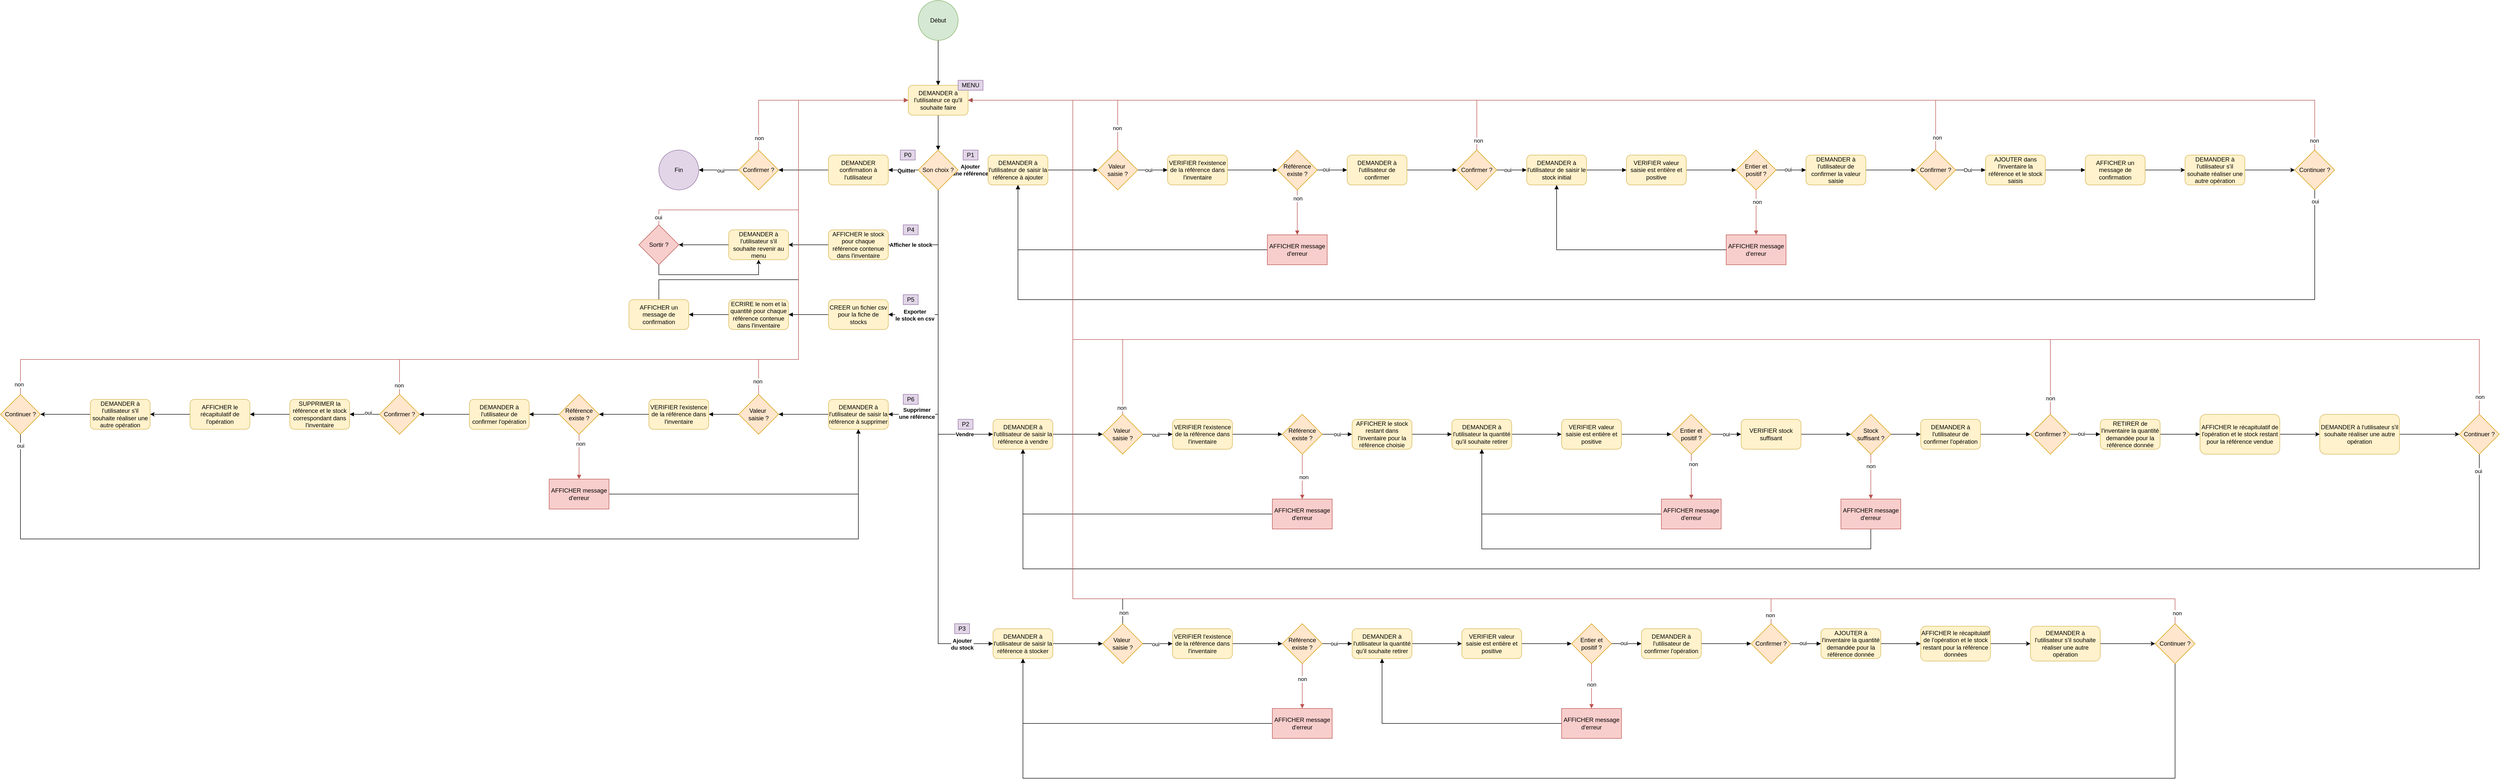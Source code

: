 <mxfile version="24.4.6" type="device">
  <diagram id="QD3xn02kcV0qmvp5xyai" name="Algorithme">
    <mxGraphModel dx="7754" dy="3206" grid="1" gridSize="10" guides="1" tooltips="1" connect="1" arrows="1" fold="1" page="0" pageScale="1" pageWidth="827" pageHeight="1169" math="0" shadow="0">
      <root>
        <mxCell id="0" />
        <mxCell id="1" parent="0" />
        <mxCell id="EJX7_SxK-RbSF7q9wbW6-4" style="edgeStyle=orthogonalEdgeStyle;rounded=0;orthogonalLoop=1;jettySize=auto;html=1;entryX=1;entryY=0.5;entryDx=0;entryDy=0;exitX=0.5;exitY=0;exitDx=0;exitDy=0;endArrow=block;endFill=1;fillColor=#f8cecc;strokeColor=#b85450;" parent="1" source="EJX7_SxK-RbSF7q9wbW6-1" target="7ltLIINQHUeyeWgJQ1_V-2" edge="1">
          <mxGeometry relative="1" as="geometry">
            <Array as="points">
              <mxPoint x="410" y="640" />
              <mxPoint x="310" y="640" />
              <mxPoint x="310" y="160" />
            </Array>
          </mxGeometry>
        </mxCell>
        <mxCell id="EJX7_SxK-RbSF7q9wbW6-5" value="non" style="edgeLabel;html=1;align=center;verticalAlign=middle;resizable=0;points=[];" parent="EJX7_SxK-RbSF7q9wbW6-4" vertex="1" connectable="0">
          <mxGeometry x="-0.971" y="2" relative="1" as="geometry">
            <mxPoint as="offset" />
          </mxGeometry>
        </mxCell>
        <mxCell id="7ltLIINQHUeyeWgJQ1_V-3" value="" style="edgeStyle=orthogonalEdgeStyle;rounded=0;orthogonalLoop=1;jettySize=auto;html=1;endArrow=block;endFill=1;" parent="1" source="7ltLIINQHUeyeWgJQ1_V-1" target="7ltLIINQHUeyeWgJQ1_V-2" edge="1">
          <mxGeometry relative="1" as="geometry" />
        </mxCell>
        <mxCell id="7ltLIINQHUeyeWgJQ1_V-1" value="Début" style="ellipse;whiteSpace=wrap;html=1;fillColor=#d5e8d4;strokeColor=#82b366;" parent="1" vertex="1">
          <mxGeometry y="-40" width="80" height="80" as="geometry" />
        </mxCell>
        <mxCell id="7ltLIINQHUeyeWgJQ1_V-5" value="" style="edgeStyle=orthogonalEdgeStyle;rounded=0;orthogonalLoop=1;jettySize=auto;html=1;endArrow=block;endFill=1;" parent="1" source="7ltLIINQHUeyeWgJQ1_V-2" target="7ltLIINQHUeyeWgJQ1_V-4" edge="1">
          <mxGeometry relative="1" as="geometry" />
        </mxCell>
        <mxCell id="7ltLIINQHUeyeWgJQ1_V-2" value="DEMANDER à l&#39;utilisateur ce qu&#39;il souhaite faire" style="whiteSpace=wrap;html=1;fillColor=#fff2cc;strokeColor=#d6b656;rounded=1;" parent="1" vertex="1">
          <mxGeometry x="-20" y="130" width="120" height="60" as="geometry" />
        </mxCell>
        <mxCell id="7ltLIINQHUeyeWgJQ1_V-7" value="" style="edgeStyle=orthogonalEdgeStyle;rounded=0;orthogonalLoop=1;jettySize=auto;html=1;endArrow=block;endFill=1;" parent="1" source="7ltLIINQHUeyeWgJQ1_V-4" target="7ltLIINQHUeyeWgJQ1_V-6" edge="1">
          <mxGeometry relative="1" as="geometry" />
        </mxCell>
        <mxCell id="7ltLIINQHUeyeWgJQ1_V-8" value="Quitter" style="edgeLabel;html=1;align=center;verticalAlign=middle;resizable=0;points=[];fontStyle=1" parent="7ltLIINQHUeyeWgJQ1_V-7" vertex="1" connectable="0">
          <mxGeometry x="-0.19" y="1" relative="1" as="geometry">
            <mxPoint as="offset" />
          </mxGeometry>
        </mxCell>
        <mxCell id="7ltLIINQHUeyeWgJQ1_V-17" value="" style="edgeStyle=orthogonalEdgeStyle;rounded=0;orthogonalLoop=1;jettySize=auto;html=1;endArrow=block;endFill=1;" parent="1" source="7ltLIINQHUeyeWgJQ1_V-4" target="7ltLIINQHUeyeWgJQ1_V-16" edge="1">
          <mxGeometry relative="1" as="geometry" />
        </mxCell>
        <mxCell id="7ltLIINQHUeyeWgJQ1_V-18" value="&lt;b&gt;Ajouter&lt;/b&gt;&lt;div&gt;&lt;b&gt;une référence&lt;/b&gt;&lt;/div&gt;" style="edgeLabel;html=1;align=center;verticalAlign=middle;resizable=0;points=[];" parent="7ltLIINQHUeyeWgJQ1_V-17" vertex="1" connectable="0">
          <mxGeometry x="-0.224" relative="1" as="geometry">
            <mxPoint as="offset" />
          </mxGeometry>
        </mxCell>
        <mxCell id="7ltLIINQHUeyeWgJQ1_V-70" value="" style="edgeStyle=orthogonalEdgeStyle;rounded=0;orthogonalLoop=1;jettySize=auto;html=1;endArrow=block;endFill=1;" parent="1" source="7ltLIINQHUeyeWgJQ1_V-4" target="7ltLIINQHUeyeWgJQ1_V-69" edge="1">
          <mxGeometry relative="1" as="geometry">
            <Array as="points">
              <mxPoint x="40" y="830" />
            </Array>
          </mxGeometry>
        </mxCell>
        <mxCell id="7ltLIINQHUeyeWgJQ1_V-71" value="&lt;b&gt;Vendre&lt;/b&gt;" style="edgeLabel;html=1;align=center;verticalAlign=middle;resizable=0;points=[];" parent="7ltLIINQHUeyeWgJQ1_V-70" vertex="1" connectable="0">
          <mxGeometry x="0.739" y="-1" relative="1" as="geometry">
            <mxPoint x="21" y="-1" as="offset" />
          </mxGeometry>
        </mxCell>
        <mxCell id="BAZWIbr_Dv3BdomXjeSt-2" value="" style="edgeStyle=orthogonalEdgeStyle;rounded=0;orthogonalLoop=1;jettySize=auto;html=1;entryX=0;entryY=0.5;entryDx=0;entryDy=0;endArrow=block;endFill=1;" parent="1" source="7ltLIINQHUeyeWgJQ1_V-4" target="BAZWIbr_Dv3BdomXjeSt-1" edge="1">
          <mxGeometry relative="1" as="geometry">
            <Array as="points">
              <mxPoint x="40" y="1250" />
            </Array>
          </mxGeometry>
        </mxCell>
        <mxCell id="BAZWIbr_Dv3BdomXjeSt-3" value="&lt;b&gt;Ajouter&lt;/b&gt;&lt;div&gt;&lt;b&gt;du stock&lt;/b&gt;&lt;/div&gt;" style="edgeLabel;html=1;align=center;verticalAlign=middle;resizable=0;points=[];" parent="BAZWIbr_Dv3BdomXjeSt-2" vertex="1" connectable="0">
          <mxGeometry x="0.877" y="-1" relative="1" as="geometry">
            <mxPoint as="offset" />
          </mxGeometry>
        </mxCell>
        <mxCell id="BAZWIbr_Dv3BdomXjeSt-52" value="" style="edgeStyle=orthogonalEdgeStyle;rounded=0;orthogonalLoop=1;jettySize=auto;html=1;endArrow=block;endFill=1;" parent="1" source="7ltLIINQHUeyeWgJQ1_V-4" target="BAZWIbr_Dv3BdomXjeSt-51" edge="1">
          <mxGeometry relative="1" as="geometry">
            <Array as="points">
              <mxPoint x="40" y="450" />
            </Array>
          </mxGeometry>
        </mxCell>
        <mxCell id="BAZWIbr_Dv3BdomXjeSt-53" value="Afficher le stock" style="edgeLabel;html=1;align=center;verticalAlign=middle;resizable=0;points=[];fontStyle=1" parent="BAZWIbr_Dv3BdomXjeSt-52" vertex="1" connectable="0">
          <mxGeometry x="0.57" relative="1" as="geometry">
            <mxPoint as="offset" />
          </mxGeometry>
        </mxCell>
        <mxCell id="BAZWIbr_Dv3BdomXjeSt-56" value="" style="edgeStyle=orthogonalEdgeStyle;rounded=0;orthogonalLoop=1;jettySize=auto;html=1;endArrow=block;endFill=1;" parent="1" source="7ltLIINQHUeyeWgJQ1_V-4" target="BAZWIbr_Dv3BdomXjeSt-55" edge="1">
          <mxGeometry relative="1" as="geometry">
            <Array as="points">
              <mxPoint x="40" y="590" />
            </Array>
          </mxGeometry>
        </mxCell>
        <mxCell id="BAZWIbr_Dv3BdomXjeSt-57" value="Exporter&lt;div&gt;le stock en csv&lt;/div&gt;" style="edgeLabel;html=1;align=center;verticalAlign=middle;resizable=0;points=[];fontStyle=1" parent="BAZWIbr_Dv3BdomXjeSt-56" vertex="1" connectable="0">
          <mxGeometry x="0.77" y="1" relative="1" as="geometry">
            <mxPoint x="13" as="offset" />
          </mxGeometry>
        </mxCell>
        <mxCell id="BAZWIbr_Dv3BdomXjeSt-65" value="" style="edgeStyle=orthogonalEdgeStyle;rounded=0;orthogonalLoop=1;jettySize=auto;html=1;endArrow=block;endFill=1;" parent="1" source="7ltLIINQHUeyeWgJQ1_V-4" target="BAZWIbr_Dv3BdomXjeSt-64" edge="1">
          <mxGeometry relative="1" as="geometry">
            <Array as="points">
              <mxPoint x="40" y="790" />
            </Array>
          </mxGeometry>
        </mxCell>
        <mxCell id="BAZWIbr_Dv3BdomXjeSt-66" value="&lt;b&gt;Supprimer&lt;/b&gt;&lt;div&gt;&lt;b&gt;une référence&lt;/b&gt;&lt;/div&gt;" style="edgeLabel;html=1;align=center;verticalAlign=middle;resizable=0;points=[];" parent="BAZWIbr_Dv3BdomXjeSt-65" vertex="1" connectable="0">
          <mxGeometry x="0.794" y="-2" relative="1" as="geometry">
            <mxPoint as="offset" />
          </mxGeometry>
        </mxCell>
        <mxCell id="7ltLIINQHUeyeWgJQ1_V-4" value="Son choix ?" style="rhombus;whiteSpace=wrap;html=1;fillColor=#ffe6cc;strokeColor=#d79b00;" parent="1" vertex="1">
          <mxGeometry y="260" width="80" height="80" as="geometry" />
        </mxCell>
        <mxCell id="7ltLIINQHUeyeWgJQ1_V-10" value="" style="edgeStyle=orthogonalEdgeStyle;rounded=0;orthogonalLoop=1;jettySize=auto;html=1;endArrow=block;endFill=1;" parent="1" source="7ltLIINQHUeyeWgJQ1_V-6" target="7ltLIINQHUeyeWgJQ1_V-9" edge="1">
          <mxGeometry relative="1" as="geometry" />
        </mxCell>
        <mxCell id="7ltLIINQHUeyeWgJQ1_V-6" value="DEMANDER confirmation à l&#39;utilisateur" style="whiteSpace=wrap;html=1;fillColor=#fff2cc;strokeColor=#d6b656;rounded=1;" parent="1" vertex="1">
          <mxGeometry x="-180" y="270" width="120" height="60" as="geometry" />
        </mxCell>
        <mxCell id="7ltLIINQHUeyeWgJQ1_V-12" value="" style="edgeStyle=orthogonalEdgeStyle;rounded=0;orthogonalLoop=1;jettySize=auto;html=1;endArrow=block;endFill=1;" parent="1" source="7ltLIINQHUeyeWgJQ1_V-9" target="7ltLIINQHUeyeWgJQ1_V-11" edge="1">
          <mxGeometry relative="1" as="geometry" />
        </mxCell>
        <mxCell id="7ltLIINQHUeyeWgJQ1_V-13" value="oui" style="edgeLabel;html=1;align=center;verticalAlign=middle;resizable=0;points=[];" parent="7ltLIINQHUeyeWgJQ1_V-12" vertex="1" connectable="0">
          <mxGeometry x="-0.1" y="1" relative="1" as="geometry">
            <mxPoint as="offset" />
          </mxGeometry>
        </mxCell>
        <mxCell id="7ltLIINQHUeyeWgJQ1_V-14" style="edgeStyle=orthogonalEdgeStyle;rounded=0;orthogonalLoop=1;jettySize=auto;html=1;entryX=0;entryY=0.5;entryDx=0;entryDy=0;endArrow=block;endFill=1;fillColor=#f8cecc;strokeColor=#b85450;" parent="1" source="7ltLIINQHUeyeWgJQ1_V-9" target="7ltLIINQHUeyeWgJQ1_V-2" edge="1">
          <mxGeometry relative="1" as="geometry">
            <Array as="points">
              <mxPoint x="-320" y="160" />
            </Array>
          </mxGeometry>
        </mxCell>
        <mxCell id="7ltLIINQHUeyeWgJQ1_V-15" value="non" style="edgeLabel;html=1;align=center;verticalAlign=middle;resizable=0;points=[];" parent="7ltLIINQHUeyeWgJQ1_V-14" vertex="1" connectable="0">
          <mxGeometry x="-0.88" y="-1" relative="1" as="geometry">
            <mxPoint as="offset" />
          </mxGeometry>
        </mxCell>
        <mxCell id="7ltLIINQHUeyeWgJQ1_V-9" value="Confirmer ?" style="rhombus;whiteSpace=wrap;html=1;fillColor=#ffe6cc;strokeColor=#d79b00;" parent="1" vertex="1">
          <mxGeometry x="-360" y="260" width="80" height="80" as="geometry" />
        </mxCell>
        <mxCell id="7ltLIINQHUeyeWgJQ1_V-11" value="Fin" style="ellipse;whiteSpace=wrap;html=1;fillColor=#e1d5e7;strokeColor=#9673a6;" parent="1" vertex="1">
          <mxGeometry x="-520" y="260" width="80" height="80" as="geometry" />
        </mxCell>
        <mxCell id="7ltLIINQHUeyeWgJQ1_V-20" value="" style="edgeStyle=orthogonalEdgeStyle;rounded=0;orthogonalLoop=1;jettySize=auto;html=1;endArrow=block;endFill=1;" parent="1" source="7ltLIINQHUeyeWgJQ1_V-16" target="7ltLIINQHUeyeWgJQ1_V-19" edge="1">
          <mxGeometry relative="1" as="geometry" />
        </mxCell>
        <mxCell id="7ltLIINQHUeyeWgJQ1_V-16" value="DEMANDER à l&#39;utilisateur de saisir la référence à ajouter" style="whiteSpace=wrap;html=1;fillColor=#fff2cc;strokeColor=#d6b656;rounded=1;" parent="1" vertex="1">
          <mxGeometry x="140" y="270" width="120" height="60" as="geometry" />
        </mxCell>
        <mxCell id="7ltLIINQHUeyeWgJQ1_V-21" style="edgeStyle=orthogonalEdgeStyle;rounded=0;orthogonalLoop=1;jettySize=auto;html=1;entryX=1;entryY=0.5;entryDx=0;entryDy=0;endArrow=block;endFill=1;fillColor=#f8cecc;strokeColor=#b85450;" parent="1" source="7ltLIINQHUeyeWgJQ1_V-19" target="7ltLIINQHUeyeWgJQ1_V-2" edge="1">
          <mxGeometry relative="1" as="geometry">
            <Array as="points">
              <mxPoint x="400" y="160" />
            </Array>
          </mxGeometry>
        </mxCell>
        <mxCell id="7ltLIINQHUeyeWgJQ1_V-22" value="non" style="edgeLabel;html=1;align=center;verticalAlign=middle;resizable=0;points=[];" parent="7ltLIINQHUeyeWgJQ1_V-21" vertex="1" connectable="0">
          <mxGeometry x="-0.78" y="1" relative="1" as="geometry">
            <mxPoint as="offset" />
          </mxGeometry>
        </mxCell>
        <mxCell id="7ltLIINQHUeyeWgJQ1_V-24" value="" style="edgeStyle=orthogonalEdgeStyle;rounded=0;orthogonalLoop=1;jettySize=auto;html=1;endArrow=block;endFill=1;" parent="1" source="7ltLIINQHUeyeWgJQ1_V-19" target="7ltLIINQHUeyeWgJQ1_V-23" edge="1">
          <mxGeometry relative="1" as="geometry" />
        </mxCell>
        <mxCell id="7ltLIINQHUeyeWgJQ1_V-25" value="oui" style="edgeLabel;html=1;align=center;verticalAlign=middle;resizable=0;points=[];" parent="7ltLIINQHUeyeWgJQ1_V-24" vertex="1" connectable="0">
          <mxGeometry x="-0.274" y="-1" relative="1" as="geometry">
            <mxPoint y="-1" as="offset" />
          </mxGeometry>
        </mxCell>
        <mxCell id="7ltLIINQHUeyeWgJQ1_V-19" value="&lt;div&gt;Valeur&amp;nbsp;&lt;/div&gt;&lt;div&gt;saisie ?&lt;/div&gt;" style="rhombus;whiteSpace=wrap;html=1;fillColor=#ffe6cc;strokeColor=#d79b00;" parent="1" vertex="1">
          <mxGeometry x="360" y="260" width="80" height="80" as="geometry" />
        </mxCell>
        <mxCell id="7ltLIINQHUeyeWgJQ1_V-27" value="" style="edgeStyle=orthogonalEdgeStyle;rounded=0;orthogonalLoop=1;jettySize=auto;html=1;endArrow=block;endFill=1;" parent="1" source="7ltLIINQHUeyeWgJQ1_V-23" target="7ltLIINQHUeyeWgJQ1_V-26" edge="1">
          <mxGeometry relative="1" as="geometry" />
        </mxCell>
        <mxCell id="7ltLIINQHUeyeWgJQ1_V-23" value="&lt;span style=&quot;font-weight: normal;&quot;&gt;VERIFIER l&#39;existence de la référence dans l&#39;inventaire&lt;/span&gt;" style="whiteSpace=wrap;html=1;fontStyle=1;fillColor=#fff2cc;strokeColor=#d6b656;rounded=1;" parent="1" vertex="1">
          <mxGeometry x="500" y="270" width="120" height="60" as="geometry" />
        </mxCell>
        <mxCell id="7ltLIINQHUeyeWgJQ1_V-29" value="" style="edgeStyle=orthogonalEdgeStyle;rounded=0;orthogonalLoop=1;jettySize=auto;html=1;endArrow=block;endFill=1;fillColor=#f8cecc;strokeColor=#b85450;" parent="1" source="7ltLIINQHUeyeWgJQ1_V-26" target="7ltLIINQHUeyeWgJQ1_V-28" edge="1">
          <mxGeometry relative="1" as="geometry" />
        </mxCell>
        <mxCell id="7ltLIINQHUeyeWgJQ1_V-30" value="non" style="edgeLabel;html=1;align=center;verticalAlign=middle;resizable=0;points=[];" parent="7ltLIINQHUeyeWgJQ1_V-29" vertex="1" connectable="0">
          <mxGeometry x="-0.275" y="1" relative="1" as="geometry">
            <mxPoint y="-16" as="offset" />
          </mxGeometry>
        </mxCell>
        <mxCell id="7ltLIINQHUeyeWgJQ1_V-33" value="" style="edgeStyle=orthogonalEdgeStyle;rounded=0;orthogonalLoop=1;jettySize=auto;html=1;endArrow=block;endFill=1;" parent="1" source="7ltLIINQHUeyeWgJQ1_V-26" target="7ltLIINQHUeyeWgJQ1_V-32" edge="1">
          <mxGeometry relative="1" as="geometry" />
        </mxCell>
        <mxCell id="7ltLIINQHUeyeWgJQ1_V-34" value="oui" style="edgeLabel;html=1;align=center;verticalAlign=middle;resizable=0;points=[];" parent="7ltLIINQHUeyeWgJQ1_V-33" vertex="1" connectable="0">
          <mxGeometry x="-0.188" y="1" relative="1" as="geometry">
            <mxPoint x="-7" as="offset" />
          </mxGeometry>
        </mxCell>
        <mxCell id="7ltLIINQHUeyeWgJQ1_V-26" value="&lt;span style=&quot;font-weight: 400;&quot;&gt;Référence&lt;/span&gt;&lt;div&gt;&lt;span style=&quot;font-weight: 400;&quot;&gt;existe ?&lt;/span&gt;&lt;/div&gt;" style="rhombus;whiteSpace=wrap;html=1;fontStyle=1;fillColor=#ffe6cc;strokeColor=#d79b00;" parent="1" vertex="1">
          <mxGeometry x="720" y="260" width="80" height="80" as="geometry" />
        </mxCell>
        <mxCell id="7ltLIINQHUeyeWgJQ1_V-31" style="edgeStyle=orthogonalEdgeStyle;rounded=0;orthogonalLoop=1;jettySize=auto;html=1;entryX=0.5;entryY=1;entryDx=0;entryDy=0;endArrow=block;endFill=1;" parent="1" source="7ltLIINQHUeyeWgJQ1_V-28" target="7ltLIINQHUeyeWgJQ1_V-16" edge="1">
          <mxGeometry relative="1" as="geometry" />
        </mxCell>
        <mxCell id="7ltLIINQHUeyeWgJQ1_V-28" value="&lt;span style=&quot;font-weight: normal;&quot;&gt;AFFICHER message&lt;/span&gt;&lt;div&gt;&lt;span style=&quot;font-weight: normal;&quot;&gt;d&#39;erreur&lt;/span&gt;&lt;/div&gt;" style="whiteSpace=wrap;html=1;fontStyle=1;fillColor=#f8cecc;strokeColor=#b85450;" parent="1" vertex="1">
          <mxGeometry x="700" y="430" width="120" height="60" as="geometry" />
        </mxCell>
        <mxCell id="7ltLIINQHUeyeWgJQ1_V-36" value="" style="edgeStyle=orthogonalEdgeStyle;rounded=0;orthogonalLoop=1;jettySize=auto;html=1;endArrow=block;endFill=1;" parent="1" source="7ltLIINQHUeyeWgJQ1_V-32" target="7ltLIINQHUeyeWgJQ1_V-35" edge="1">
          <mxGeometry relative="1" as="geometry" />
        </mxCell>
        <mxCell id="7ltLIINQHUeyeWgJQ1_V-32" value="&lt;span style=&quot;font-weight: normal;&quot;&gt;DEMANDER à l&#39;utilisateur de confirmer&lt;/span&gt;" style="whiteSpace=wrap;html=1;fontStyle=1;fillColor=#fff2cc;strokeColor=#d6b656;rounded=1;" parent="1" vertex="1">
          <mxGeometry x="860" y="270" width="120" height="60" as="geometry" />
        </mxCell>
        <mxCell id="7ltLIINQHUeyeWgJQ1_V-40" value="" style="edgeStyle=orthogonalEdgeStyle;rounded=0;orthogonalLoop=1;jettySize=auto;html=1;endArrow=block;endFill=1;" parent="1" source="7ltLIINQHUeyeWgJQ1_V-35" target="7ltLIINQHUeyeWgJQ1_V-39" edge="1">
          <mxGeometry relative="1" as="geometry" />
        </mxCell>
        <mxCell id="7ltLIINQHUeyeWgJQ1_V-41" value="oui" style="edgeLabel;html=1;align=center;verticalAlign=middle;resizable=0;points=[];" parent="7ltLIINQHUeyeWgJQ1_V-40" vertex="1" connectable="0">
          <mxGeometry x="-0.29" relative="1" as="geometry">
            <mxPoint as="offset" />
          </mxGeometry>
        </mxCell>
        <mxCell id="pRHitVTXZmeShsmJdDit-2" style="edgeStyle=orthogonalEdgeStyle;rounded=0;orthogonalLoop=1;jettySize=auto;html=1;entryX=1;entryY=0.5;entryDx=0;entryDy=0;fillColor=#f8cecc;strokeColor=#b85450;" parent="1" source="7ltLIINQHUeyeWgJQ1_V-35" target="7ltLIINQHUeyeWgJQ1_V-2" edge="1">
          <mxGeometry relative="1" as="geometry">
            <Array as="points">
              <mxPoint x="1120" y="160" />
            </Array>
          </mxGeometry>
        </mxCell>
        <mxCell id="pRHitVTXZmeShsmJdDit-3" value="non" style="edgeLabel;html=1;align=center;verticalAlign=middle;resizable=0;points=[];" parent="pRHitVTXZmeShsmJdDit-2" vertex="1" connectable="0">
          <mxGeometry x="-0.968" y="-3" relative="1" as="geometry">
            <mxPoint y="-1" as="offset" />
          </mxGeometry>
        </mxCell>
        <mxCell id="7ltLIINQHUeyeWgJQ1_V-35" value="&lt;span style=&quot;font-weight: normal;&quot;&gt;Confirmer ?&lt;/span&gt;" style="rhombus;whiteSpace=wrap;html=1;fontStyle=1;fillColor=#ffe6cc;strokeColor=#d79b00;" parent="1" vertex="1">
          <mxGeometry x="1080" y="260" width="80" height="80" as="geometry" />
        </mxCell>
        <mxCell id="7ltLIINQHUeyeWgJQ1_V-45" value="" style="edgeStyle=orthogonalEdgeStyle;rounded=0;orthogonalLoop=1;jettySize=auto;html=1;endArrow=block;endFill=1;" parent="1" source="7ltLIINQHUeyeWgJQ1_V-39" target="7ltLIINQHUeyeWgJQ1_V-44" edge="1">
          <mxGeometry relative="1" as="geometry" />
        </mxCell>
        <mxCell id="7ltLIINQHUeyeWgJQ1_V-39" value="&lt;span style=&quot;font-weight: 400;&quot;&gt;DEMANDER à l&#39;utilisateur de saisir le stock initial&lt;/span&gt;" style="whiteSpace=wrap;html=1;fontStyle=1;fillColor=#fff2cc;strokeColor=#d6b656;rounded=1;" parent="1" vertex="1">
          <mxGeometry x="1220" y="270" width="120" height="60" as="geometry" />
        </mxCell>
        <mxCell id="7ltLIINQHUeyeWgJQ1_V-47" value="" style="edgeStyle=orthogonalEdgeStyle;rounded=0;orthogonalLoop=1;jettySize=auto;html=1;endArrow=block;endFill=1;" parent="1" source="7ltLIINQHUeyeWgJQ1_V-44" target="7ltLIINQHUeyeWgJQ1_V-46" edge="1">
          <mxGeometry relative="1" as="geometry" />
        </mxCell>
        <mxCell id="7ltLIINQHUeyeWgJQ1_V-44" value="&lt;span style=&quot;font-weight: 400;&quot;&gt;VERIFIER valeur saisie est entière et positive&lt;/span&gt;" style="whiteSpace=wrap;html=1;fontStyle=1;fillColor=#fff2cc;strokeColor=#d6b656;rounded=1;" parent="1" vertex="1">
          <mxGeometry x="1420" y="270" width="120" height="60" as="geometry" />
        </mxCell>
        <mxCell id="7ltLIINQHUeyeWgJQ1_V-51" value="" style="edgeStyle=orthogonalEdgeStyle;rounded=0;orthogonalLoop=1;jettySize=auto;html=1;endArrow=block;endFill=1;" parent="1" source="7ltLIINQHUeyeWgJQ1_V-46" target="7ltLIINQHUeyeWgJQ1_V-50" edge="1">
          <mxGeometry relative="1" as="geometry" />
        </mxCell>
        <mxCell id="7ltLIINQHUeyeWgJQ1_V-52" value="oui" style="edgeLabel;html=1;align=center;verticalAlign=middle;resizable=0;points=[];" parent="7ltLIINQHUeyeWgJQ1_V-51" vertex="1" connectable="0">
          <mxGeometry x="-0.22" y="1" relative="1" as="geometry">
            <mxPoint as="offset" />
          </mxGeometry>
        </mxCell>
        <mxCell id="7ltLIINQHUeyeWgJQ1_V-62" value="" style="edgeStyle=orthogonalEdgeStyle;rounded=0;orthogonalLoop=1;jettySize=auto;html=1;endArrow=block;endFill=1;fillColor=#f8cecc;strokeColor=#b85450;" parent="1" source="7ltLIINQHUeyeWgJQ1_V-46" target="7ltLIINQHUeyeWgJQ1_V-61" edge="1">
          <mxGeometry relative="1" as="geometry" />
        </mxCell>
        <mxCell id="7ltLIINQHUeyeWgJQ1_V-64" value="non" style="edgeLabel;html=1;align=center;verticalAlign=middle;resizable=0;points=[];" parent="7ltLIINQHUeyeWgJQ1_V-62" vertex="1" connectable="0">
          <mxGeometry x="-0.465" y="2" relative="1" as="geometry">
            <mxPoint as="offset" />
          </mxGeometry>
        </mxCell>
        <mxCell id="7ltLIINQHUeyeWgJQ1_V-46" value="Entier et positif ?" style="rhombus;whiteSpace=wrap;html=1;fontStyle=0;fillColor=#ffe6cc;strokeColor=#d79b00;" parent="1" vertex="1">
          <mxGeometry x="1640" y="260" width="80" height="80" as="geometry" />
        </mxCell>
        <mxCell id="7ltLIINQHUeyeWgJQ1_V-54" value="" style="edgeStyle=orthogonalEdgeStyle;rounded=0;orthogonalLoop=1;jettySize=auto;html=1;endArrow=block;endFill=1;" parent="1" source="7ltLIINQHUeyeWgJQ1_V-50" target="7ltLIINQHUeyeWgJQ1_V-53" edge="1">
          <mxGeometry relative="1" as="geometry" />
        </mxCell>
        <mxCell id="7ltLIINQHUeyeWgJQ1_V-50" value="DEMANDER à l&#39;utilisateur de confirmer la valeur saisie" style="whiteSpace=wrap;html=1;fontStyle=0;fillColor=#fff2cc;strokeColor=#d6b656;rounded=1;" parent="1" vertex="1">
          <mxGeometry x="1780" y="270" width="120" height="60" as="geometry" />
        </mxCell>
        <mxCell id="7ltLIINQHUeyeWgJQ1_V-59" value="" style="edgeStyle=orthogonalEdgeStyle;rounded=0;orthogonalLoop=1;jettySize=auto;html=1;endArrow=block;endFill=1;" parent="1" source="7ltLIINQHUeyeWgJQ1_V-53" target="7ltLIINQHUeyeWgJQ1_V-58" edge="1">
          <mxGeometry relative="1" as="geometry" />
        </mxCell>
        <mxCell id="7ltLIINQHUeyeWgJQ1_V-60" value="Oui" style="edgeLabel;html=1;align=center;verticalAlign=middle;resizable=0;points=[];" parent="7ltLIINQHUeyeWgJQ1_V-59" vertex="1" connectable="0">
          <mxGeometry x="-0.221" relative="1" as="geometry">
            <mxPoint as="offset" />
          </mxGeometry>
        </mxCell>
        <mxCell id="pRHitVTXZmeShsmJdDit-4" style="edgeStyle=orthogonalEdgeStyle;rounded=0;orthogonalLoop=1;jettySize=auto;html=1;entryX=1;entryY=0.5;entryDx=0;entryDy=0;fillColor=#f8cecc;strokeColor=#b85450;" parent="1" source="7ltLIINQHUeyeWgJQ1_V-53" target="7ltLIINQHUeyeWgJQ1_V-2" edge="1">
          <mxGeometry relative="1" as="geometry">
            <Array as="points">
              <mxPoint x="2040" y="160" />
            </Array>
          </mxGeometry>
        </mxCell>
        <mxCell id="pRHitVTXZmeShsmJdDit-5" value="non" style="edgeLabel;html=1;align=center;verticalAlign=middle;resizable=0;points=[];" parent="pRHitVTXZmeShsmJdDit-4" vertex="1" connectable="0">
          <mxGeometry x="-0.975" y="-3" relative="1" as="geometry">
            <mxPoint as="offset" />
          </mxGeometry>
        </mxCell>
        <mxCell id="7ltLIINQHUeyeWgJQ1_V-53" value="Confirmer ?" style="rhombus;whiteSpace=wrap;html=1;fontStyle=0;fillColor=#ffe6cc;strokeColor=#d79b00;" parent="1" vertex="1">
          <mxGeometry x="2000" y="260" width="80" height="80" as="geometry" />
        </mxCell>
        <mxCell id="7ltLIINQHUeyeWgJQ1_V-66" value="" style="edgeStyle=orthogonalEdgeStyle;rounded=0;orthogonalLoop=1;jettySize=auto;html=1;endArrow=block;endFill=1;" parent="1" source="7ltLIINQHUeyeWgJQ1_V-58" target="7ltLIINQHUeyeWgJQ1_V-65" edge="1">
          <mxGeometry relative="1" as="geometry" />
        </mxCell>
        <mxCell id="7ltLIINQHUeyeWgJQ1_V-58" value="AJOUTER dans l&#39;inventaire la référence et le stock saisis" style="whiteSpace=wrap;html=1;fontStyle=0;fillColor=#fff2cc;strokeColor=#d6b656;rounded=1;" parent="1" vertex="1">
          <mxGeometry x="2140" y="270" width="120" height="60" as="geometry" />
        </mxCell>
        <mxCell id="7ltLIINQHUeyeWgJQ1_V-63" style="edgeStyle=orthogonalEdgeStyle;rounded=0;orthogonalLoop=1;jettySize=auto;html=1;entryX=0.5;entryY=1;entryDx=0;entryDy=0;endArrow=block;endFill=1;" parent="1" source="7ltLIINQHUeyeWgJQ1_V-61" target="7ltLIINQHUeyeWgJQ1_V-39" edge="1">
          <mxGeometry relative="1" as="geometry" />
        </mxCell>
        <mxCell id="7ltLIINQHUeyeWgJQ1_V-61" value="AFFICHER message&lt;div&gt;d&#39;erreur&lt;/div&gt;" style="whiteSpace=wrap;html=1;fontStyle=0;fillColor=#f8cecc;strokeColor=#b85450;" parent="1" vertex="1">
          <mxGeometry x="1620" y="430" width="120" height="60" as="geometry" />
        </mxCell>
        <mxCell id="FUGHvFY_otZxcIID1I31-5" value="" style="edgeStyle=orthogonalEdgeStyle;rounded=0;orthogonalLoop=1;jettySize=auto;html=1;" edge="1" parent="1" source="7ltLIINQHUeyeWgJQ1_V-65" target="FUGHvFY_otZxcIID1I31-4">
          <mxGeometry relative="1" as="geometry" />
        </mxCell>
        <mxCell id="7ltLIINQHUeyeWgJQ1_V-65" value="AFFICHER un message de confirmation" style="whiteSpace=wrap;html=1;fontStyle=0;fillColor=#fff2cc;strokeColor=#d6b656;rounded=1;" parent="1" vertex="1">
          <mxGeometry x="2340" y="270" width="120" height="60" as="geometry" />
        </mxCell>
        <mxCell id="EJX7_SxK-RbSF7q9wbW6-2" value="" style="edgeStyle=orthogonalEdgeStyle;rounded=0;orthogonalLoop=1;jettySize=auto;html=1;endArrow=block;endFill=1;" parent="1" source="7ltLIINQHUeyeWgJQ1_V-69" target="EJX7_SxK-RbSF7q9wbW6-1" edge="1">
          <mxGeometry relative="1" as="geometry" />
        </mxCell>
        <mxCell id="7ltLIINQHUeyeWgJQ1_V-69" value="DEMANDER à l&#39;utilisateur de saisir la référence à vendre" style="whiteSpace=wrap;html=1;fillColor=#fff2cc;strokeColor=#d6b656;rounded=1;" parent="1" vertex="1">
          <mxGeometry x="150" y="800" width="120" height="60" as="geometry" />
        </mxCell>
        <mxCell id="EJX7_SxK-RbSF7q9wbW6-8" value="" style="edgeStyle=orthogonalEdgeStyle;rounded=0;orthogonalLoop=1;jettySize=auto;html=1;endArrow=block;endFill=1;" parent="1" source="EJX7_SxK-RbSF7q9wbW6-1" target="EJX7_SxK-RbSF7q9wbW6-7" edge="1">
          <mxGeometry relative="1" as="geometry" />
        </mxCell>
        <mxCell id="BAZWIbr_Dv3BdomXjeSt-10" value="oui" style="edgeLabel;html=1;align=center;verticalAlign=middle;resizable=0;points=[];" parent="EJX7_SxK-RbSF7q9wbW6-8" vertex="1" connectable="0">
          <mxGeometry x="-0.13" y="-1" relative="1" as="geometry">
            <mxPoint as="offset" />
          </mxGeometry>
        </mxCell>
        <mxCell id="EJX7_SxK-RbSF7q9wbW6-1" value="&lt;div&gt;Valeur&amp;nbsp;&lt;/div&gt;&lt;div&gt;saisie ?&lt;/div&gt;" style="rhombus;whiteSpace=wrap;html=1;fillColor=#ffe6cc;strokeColor=#d79b00;" parent="1" vertex="1">
          <mxGeometry x="370" y="790" width="80" height="80" as="geometry" />
        </mxCell>
        <mxCell id="EJX7_SxK-RbSF7q9wbW6-10" value="" style="edgeStyle=orthogonalEdgeStyle;rounded=0;orthogonalLoop=1;jettySize=auto;html=1;endArrow=block;endFill=1;" parent="1" source="EJX7_SxK-RbSF7q9wbW6-7" target="EJX7_SxK-RbSF7q9wbW6-9" edge="1">
          <mxGeometry relative="1" as="geometry" />
        </mxCell>
        <mxCell id="EJX7_SxK-RbSF7q9wbW6-7" value="VERIFIER l&#39;existence de la référence dans l&#39;inventaire" style="whiteSpace=wrap;html=1;fillColor=#fff2cc;strokeColor=#d6b656;rounded=1;" parent="1" vertex="1">
          <mxGeometry x="510" y="800" width="120" height="60" as="geometry" />
        </mxCell>
        <mxCell id="EJX7_SxK-RbSF7q9wbW6-12" value="" style="edgeStyle=orthogonalEdgeStyle;rounded=0;orthogonalLoop=1;jettySize=auto;html=1;endArrow=block;endFill=1;fillColor=#f8cecc;strokeColor=#b85450;" parent="1" source="EJX7_SxK-RbSF7q9wbW6-9" target="EJX7_SxK-RbSF7q9wbW6-11" edge="1">
          <mxGeometry relative="1" as="geometry" />
        </mxCell>
        <mxCell id="EJX7_SxK-RbSF7q9wbW6-13" value="non" style="edgeLabel;html=1;align=center;verticalAlign=middle;resizable=0;points=[];" parent="EJX7_SxK-RbSF7q9wbW6-12" vertex="1" connectable="0">
          <mxGeometry x="0.015" y="3" relative="1" as="geometry">
            <mxPoint as="offset" />
          </mxGeometry>
        </mxCell>
        <mxCell id="EJX7_SxK-RbSF7q9wbW6-16" value="oui" style="edgeStyle=orthogonalEdgeStyle;rounded=0;orthogonalLoop=1;jettySize=auto;html=1;endArrow=block;endFill=1;" parent="1" source="EJX7_SxK-RbSF7q9wbW6-9" target="EJX7_SxK-RbSF7q9wbW6-15" edge="1">
          <mxGeometry relative="1" as="geometry" />
        </mxCell>
        <mxCell id="EJX7_SxK-RbSF7q9wbW6-9" value="Référence&lt;div style=&quot;font-weight: 700;&quot;&gt;&lt;span style=&quot;font-weight: 400;&quot;&gt;existe ?&lt;/span&gt;&lt;/div&gt;" style="rhombus;whiteSpace=wrap;html=1;fillColor=#ffe6cc;strokeColor=#d79b00;" parent="1" vertex="1">
          <mxGeometry x="730" y="790" width="80" height="80" as="geometry" />
        </mxCell>
        <mxCell id="EJX7_SxK-RbSF7q9wbW6-14" style="edgeStyle=orthogonalEdgeStyle;rounded=0;orthogonalLoop=1;jettySize=auto;html=1;entryX=0.5;entryY=1;entryDx=0;entryDy=0;endArrow=block;endFill=1;" parent="1" source="EJX7_SxK-RbSF7q9wbW6-11" target="7ltLIINQHUeyeWgJQ1_V-69" edge="1">
          <mxGeometry relative="1" as="geometry" />
        </mxCell>
        <mxCell id="EJX7_SxK-RbSF7q9wbW6-11" value="AFFICHER message&lt;div style=&quot;font-weight: 700;&quot;&gt;&lt;span style=&quot;font-weight: normal;&quot;&gt;d&#39;erreur&lt;/span&gt;&lt;/div&gt;" style="whiteSpace=wrap;html=1;fillColor=#f8cecc;strokeColor=#b85450;" parent="1" vertex="1">
          <mxGeometry x="710" y="960" width="120" height="60" as="geometry" />
        </mxCell>
        <mxCell id="EJX7_SxK-RbSF7q9wbW6-18" value="" style="edgeStyle=orthogonalEdgeStyle;rounded=0;orthogonalLoop=1;jettySize=auto;html=1;endArrow=block;endFill=1;" parent="1" source="EJX7_SxK-RbSF7q9wbW6-15" target="EJX7_SxK-RbSF7q9wbW6-17" edge="1">
          <mxGeometry relative="1" as="geometry" />
        </mxCell>
        <mxCell id="EJX7_SxK-RbSF7q9wbW6-15" value="AFFICHER le stock restant dans l&#39;inventaire pour la référence choisie" style="whiteSpace=wrap;html=1;fillColor=#fff2cc;strokeColor=#d6b656;rounded=1;" parent="1" vertex="1">
          <mxGeometry x="870" y="800" width="120" height="60" as="geometry" />
        </mxCell>
        <mxCell id="pRHitVTXZmeShsmJdDit-9" style="edgeStyle=orthogonalEdgeStyle;rounded=0;orthogonalLoop=1;jettySize=auto;html=1;entryX=0;entryY=0.5;entryDx=0;entryDy=0;" parent="1" source="EJX7_SxK-RbSF7q9wbW6-17" target="EJX7_SxK-RbSF7q9wbW6-23" edge="1">
          <mxGeometry relative="1" as="geometry" />
        </mxCell>
        <mxCell id="EJX7_SxK-RbSF7q9wbW6-17" value="DEMANDER à l&#39;utilisateur la quantité qu&#39;il souhaite retirer" style="whiteSpace=wrap;html=1;fillColor=#fff2cc;strokeColor=#d6b656;rounded=1;" parent="1" vertex="1">
          <mxGeometry x="1070" y="800" width="120" height="60" as="geometry" />
        </mxCell>
        <mxCell id="EJX7_SxK-RbSF7q9wbW6-27" value="" style="edgeStyle=orthogonalEdgeStyle;rounded=0;orthogonalLoop=1;jettySize=auto;html=1;endArrow=block;endFill=1;" parent="1" source="EJX7_SxK-RbSF7q9wbW6-23" target="EJX7_SxK-RbSF7q9wbW6-26" edge="1">
          <mxGeometry relative="1" as="geometry" />
        </mxCell>
        <mxCell id="EJX7_SxK-RbSF7q9wbW6-23" value="VERIFIER valeur saisie est entière et positive" style="whiteSpace=wrap;html=1;fillColor=#fff2cc;strokeColor=#d6b656;rounded=1;" parent="1" vertex="1">
          <mxGeometry x="1290" y="800" width="120" height="60" as="geometry" />
        </mxCell>
        <mxCell id="EJX7_SxK-RbSF7q9wbW6-29" value="" style="edgeStyle=orthogonalEdgeStyle;rounded=0;orthogonalLoop=1;jettySize=auto;html=1;endArrow=block;endFill=1;fillColor=#f8cecc;strokeColor=#b85450;" parent="1" source="EJX7_SxK-RbSF7q9wbW6-26" target="EJX7_SxK-RbSF7q9wbW6-28" edge="1">
          <mxGeometry relative="1" as="geometry" />
        </mxCell>
        <mxCell id="EJX7_SxK-RbSF7q9wbW6-30" value="non" style="edgeLabel;html=1;align=center;verticalAlign=middle;resizable=0;points=[];" parent="EJX7_SxK-RbSF7q9wbW6-29" vertex="1" connectable="0">
          <mxGeometry x="-0.552" y="4" relative="1" as="geometry">
            <mxPoint as="offset" />
          </mxGeometry>
        </mxCell>
        <mxCell id="EJX7_SxK-RbSF7q9wbW6-33" value="oui" style="edgeStyle=orthogonalEdgeStyle;rounded=0;orthogonalLoop=1;jettySize=auto;html=1;endArrow=block;endFill=1;" parent="1" source="EJX7_SxK-RbSF7q9wbW6-26" target="EJX7_SxK-RbSF7q9wbW6-32" edge="1">
          <mxGeometry relative="1" as="geometry" />
        </mxCell>
        <mxCell id="EJX7_SxK-RbSF7q9wbW6-26" value="&lt;span style=&quot;&quot;&gt;Entier et positif ?&lt;/span&gt;" style="rhombus;whiteSpace=wrap;html=1;fillColor=#ffe6cc;strokeColor=#d79b00;fontStyle=0" parent="1" vertex="1">
          <mxGeometry x="1510" y="790" width="80" height="80" as="geometry" />
        </mxCell>
        <mxCell id="EJX7_SxK-RbSF7q9wbW6-31" style="edgeStyle=orthogonalEdgeStyle;rounded=0;orthogonalLoop=1;jettySize=auto;html=1;entryX=0.5;entryY=1;entryDx=0;entryDy=0;endArrow=block;endFill=1;" parent="1" source="EJX7_SxK-RbSF7q9wbW6-28" target="EJX7_SxK-RbSF7q9wbW6-17" edge="1">
          <mxGeometry relative="1" as="geometry" />
        </mxCell>
        <mxCell id="EJX7_SxK-RbSF7q9wbW6-28" value="AFFICHER message&lt;div&gt;d&#39;erreur&lt;/div&gt;" style="whiteSpace=wrap;html=1;fillColor=#f8cecc;strokeColor=#b85450;" parent="1" vertex="1">
          <mxGeometry x="1490" y="960" width="120" height="60" as="geometry" />
        </mxCell>
        <mxCell id="EJX7_SxK-RbSF7q9wbW6-35" value="" style="edgeStyle=orthogonalEdgeStyle;rounded=0;orthogonalLoop=1;jettySize=auto;html=1;endArrow=block;endFill=1;" parent="1" source="EJX7_SxK-RbSF7q9wbW6-32" target="EJX7_SxK-RbSF7q9wbW6-34" edge="1">
          <mxGeometry relative="1" as="geometry" />
        </mxCell>
        <mxCell id="EJX7_SxK-RbSF7q9wbW6-32" value="VERIFIER stock suffisant" style="whiteSpace=wrap;html=1;fillColor=#fff2cc;strokeColor=#d6b656;rounded=1;" parent="1" vertex="1">
          <mxGeometry x="1650" y="800" width="120" height="60" as="geometry" />
        </mxCell>
        <mxCell id="EJX7_SxK-RbSF7q9wbW6-37" value="" style="edgeStyle=orthogonalEdgeStyle;rounded=0;orthogonalLoop=1;jettySize=auto;html=1;endArrow=block;endFill=1;fillColor=#f8cecc;strokeColor=#b85450;" parent="1" source="EJX7_SxK-RbSF7q9wbW6-34" target="EJX7_SxK-RbSF7q9wbW6-36" edge="1">
          <mxGeometry relative="1" as="geometry" />
        </mxCell>
        <mxCell id="EJX7_SxK-RbSF7q9wbW6-38" value="non" style="edgeLabel;html=1;align=center;verticalAlign=middle;resizable=0;points=[];" parent="EJX7_SxK-RbSF7q9wbW6-37" vertex="1" connectable="0">
          <mxGeometry x="-0.473" relative="1" as="geometry">
            <mxPoint as="offset" />
          </mxGeometry>
        </mxCell>
        <mxCell id="EJX7_SxK-RbSF7q9wbW6-41" value="" style="edgeStyle=orthogonalEdgeStyle;rounded=0;orthogonalLoop=1;jettySize=auto;html=1;endArrow=block;endFill=1;" parent="1" source="EJX7_SxK-RbSF7q9wbW6-34" target="EJX7_SxK-RbSF7q9wbW6-40" edge="1">
          <mxGeometry relative="1" as="geometry" />
        </mxCell>
        <mxCell id="EJX7_SxK-RbSF7q9wbW6-34" value="Stock&lt;div&gt;suffisant ?&lt;/div&gt;" style="rhombus;whiteSpace=wrap;html=1;fillColor=#ffe6cc;strokeColor=#d79b00;" parent="1" vertex="1">
          <mxGeometry x="1870" y="790" width="80" height="80" as="geometry" />
        </mxCell>
        <mxCell id="EJX7_SxK-RbSF7q9wbW6-39" style="edgeStyle=orthogonalEdgeStyle;rounded=0;orthogonalLoop=1;jettySize=auto;html=1;entryX=0.5;entryY=1;entryDx=0;entryDy=0;endArrow=block;endFill=1;" parent="1" source="EJX7_SxK-RbSF7q9wbW6-36" target="EJX7_SxK-RbSF7q9wbW6-17" edge="1">
          <mxGeometry relative="1" as="geometry">
            <Array as="points">
              <mxPoint x="1910" y="1060" />
              <mxPoint x="1130" y="1060" />
            </Array>
          </mxGeometry>
        </mxCell>
        <mxCell id="EJX7_SxK-RbSF7q9wbW6-36" value="AFFICHER message&lt;div&gt;d&#39;erreur&lt;/div&gt;" style="whiteSpace=wrap;html=1;fillColor=#f8cecc;strokeColor=#b85450;" parent="1" vertex="1">
          <mxGeometry x="1850" y="960" width="120" height="60" as="geometry" />
        </mxCell>
        <mxCell id="EJX7_SxK-RbSF7q9wbW6-43" value="" style="edgeStyle=orthogonalEdgeStyle;rounded=0;orthogonalLoop=1;jettySize=auto;html=1;endArrow=block;endFill=1;" parent="1" source="EJX7_SxK-RbSF7q9wbW6-40" target="EJX7_SxK-RbSF7q9wbW6-42" edge="1">
          <mxGeometry relative="1" as="geometry" />
        </mxCell>
        <mxCell id="EJX7_SxK-RbSF7q9wbW6-40" value="DEMANDER à l&#39;utilisateur de confirmer l&#39;opération" style="whiteSpace=wrap;html=1;fillColor=#fff2cc;strokeColor=#d6b656;rounded=1;" parent="1" vertex="1">
          <mxGeometry x="2010" y="800" width="120" height="60" as="geometry" />
        </mxCell>
        <mxCell id="EJX7_SxK-RbSF7q9wbW6-47" value="" style="edgeStyle=orthogonalEdgeStyle;rounded=0;orthogonalLoop=1;jettySize=auto;html=1;endArrow=block;endFill=1;" parent="1" source="EJX7_SxK-RbSF7q9wbW6-42" target="EJX7_SxK-RbSF7q9wbW6-46" edge="1">
          <mxGeometry relative="1" as="geometry" />
        </mxCell>
        <mxCell id="EJX7_SxK-RbSF7q9wbW6-48" value="oui" style="edgeLabel;html=1;align=center;verticalAlign=middle;resizable=0;points=[];" parent="EJX7_SxK-RbSF7q9wbW6-47" vertex="1" connectable="0">
          <mxGeometry x="-0.263" y="4" relative="1" as="geometry">
            <mxPoint y="3" as="offset" />
          </mxGeometry>
        </mxCell>
        <mxCell id="pRHitVTXZmeShsmJdDit-10" style="edgeStyle=orthogonalEdgeStyle;rounded=0;orthogonalLoop=1;jettySize=auto;html=1;entryX=1;entryY=0.5;entryDx=0;entryDy=0;fillColor=#f8cecc;strokeColor=#b85450;" parent="1" source="EJX7_SxK-RbSF7q9wbW6-42" target="7ltLIINQHUeyeWgJQ1_V-2" edge="1">
          <mxGeometry relative="1" as="geometry">
            <Array as="points">
              <mxPoint x="2270" y="640" />
              <mxPoint x="310" y="640" />
              <mxPoint x="310" y="160" />
            </Array>
          </mxGeometry>
        </mxCell>
        <mxCell id="pRHitVTXZmeShsmJdDit-12" value="non" style="edgeLabel;html=1;align=center;verticalAlign=middle;resizable=0;points=[];" parent="pRHitVTXZmeShsmJdDit-10" vertex="1" connectable="0">
          <mxGeometry x="-0.977" relative="1" as="geometry">
            <mxPoint as="offset" />
          </mxGeometry>
        </mxCell>
        <mxCell id="EJX7_SxK-RbSF7q9wbW6-42" value="Confirmer ?" style="rhombus;whiteSpace=wrap;html=1;fillColor=#ffe6cc;strokeColor=#d79b00;" parent="1" vertex="1">
          <mxGeometry x="2230" y="790" width="80" height="80" as="geometry" />
        </mxCell>
        <mxCell id="EJX7_SxK-RbSF7q9wbW6-50" value="" style="edgeStyle=orthogonalEdgeStyle;rounded=0;orthogonalLoop=1;jettySize=auto;html=1;endArrow=block;endFill=1;" parent="1" source="EJX7_SxK-RbSF7q9wbW6-46" target="EJX7_SxK-RbSF7q9wbW6-49" edge="1">
          <mxGeometry relative="1" as="geometry" />
        </mxCell>
        <mxCell id="EJX7_SxK-RbSF7q9wbW6-46" value="RETIRER de l&#39;inventaire la quantité demandée pour la référence donnée" style="whiteSpace=wrap;html=1;fillColor=#fff2cc;strokeColor=#d6b656;rounded=1;" parent="1" vertex="1">
          <mxGeometry x="2370" y="800" width="120" height="60" as="geometry" />
        </mxCell>
        <mxCell id="FUGHvFY_otZxcIID1I31-15" value="" style="edgeStyle=orthogonalEdgeStyle;rounded=0;orthogonalLoop=1;jettySize=auto;html=1;" edge="1" parent="1" source="EJX7_SxK-RbSF7q9wbW6-49" target="FUGHvFY_otZxcIID1I31-14">
          <mxGeometry relative="1" as="geometry" />
        </mxCell>
        <mxCell id="EJX7_SxK-RbSF7q9wbW6-49" value="AFFICHER le récapitulatif de l&#39;opération et le stock restant pour la référence vendue" style="whiteSpace=wrap;html=1;fillColor=#fff2cc;strokeColor=#d6b656;rounded=1;" parent="1" vertex="1">
          <mxGeometry x="2570" y="790" width="160" height="80" as="geometry" />
        </mxCell>
        <mxCell id="BAZWIbr_Dv3BdomXjeSt-5" value="" style="edgeStyle=orthogonalEdgeStyle;rounded=0;orthogonalLoop=1;jettySize=auto;html=1;endArrow=block;endFill=1;" parent="1" source="BAZWIbr_Dv3BdomXjeSt-1" target="BAZWIbr_Dv3BdomXjeSt-4" edge="1">
          <mxGeometry relative="1" as="geometry" />
        </mxCell>
        <mxCell id="BAZWIbr_Dv3BdomXjeSt-1" value="DEMANDER à l&#39;utilisateur de saisir la référence à stocker" style="whiteSpace=wrap;html=1;fillColor=#fff2cc;strokeColor=#d6b656;rounded=1;" parent="1" vertex="1">
          <mxGeometry x="150" y="1220" width="120" height="60" as="geometry" />
        </mxCell>
        <mxCell id="BAZWIbr_Dv3BdomXjeSt-6" style="edgeStyle=orthogonalEdgeStyle;rounded=0;orthogonalLoop=1;jettySize=auto;html=1;entryX=1;entryY=0.5;entryDx=0;entryDy=0;endArrow=block;endFill=1;" parent="1" source="BAZWIbr_Dv3BdomXjeSt-4" target="7ltLIINQHUeyeWgJQ1_V-2" edge="1">
          <mxGeometry relative="1" as="geometry">
            <Array as="points">
              <mxPoint x="410" y="1160" />
              <mxPoint x="310" y="1160" />
              <mxPoint x="310" y="160" />
            </Array>
          </mxGeometry>
        </mxCell>
        <mxCell id="BAZWIbr_Dv3BdomXjeSt-7" value="non" style="edgeLabel;html=1;align=center;verticalAlign=middle;resizable=0;points=[];" parent="BAZWIbr_Dv3BdomXjeSt-6" vertex="1" connectable="0">
          <mxGeometry x="-0.967" y="-2" relative="1" as="geometry">
            <mxPoint as="offset" />
          </mxGeometry>
        </mxCell>
        <mxCell id="BAZWIbr_Dv3BdomXjeSt-9" value="" style="edgeStyle=orthogonalEdgeStyle;rounded=0;orthogonalLoop=1;jettySize=auto;html=1;endArrow=block;endFill=1;" parent="1" source="BAZWIbr_Dv3BdomXjeSt-4" target="BAZWIbr_Dv3BdomXjeSt-8" edge="1">
          <mxGeometry relative="1" as="geometry" />
        </mxCell>
        <mxCell id="KVYNHwUGMwS_iLnF1_9i-1" value="oui" style="edgeLabel;html=1;align=center;verticalAlign=middle;resizable=0;points=[];" parent="BAZWIbr_Dv3BdomXjeSt-9" vertex="1" connectable="0">
          <mxGeometry x="-0.129" y="-1" relative="1" as="geometry">
            <mxPoint as="offset" />
          </mxGeometry>
        </mxCell>
        <mxCell id="BAZWIbr_Dv3BdomXjeSt-4" value="&lt;div&gt;Valeur&amp;nbsp;&lt;/div&gt;&lt;div&gt;saisie ?&lt;/div&gt;" style="rhombus;whiteSpace=wrap;html=1;fillColor=#ffe6cc;strokeColor=#d79b00;" parent="1" vertex="1">
          <mxGeometry x="370" y="1210" width="80" height="80" as="geometry" />
        </mxCell>
        <mxCell id="BAZWIbr_Dv3BdomXjeSt-12" value="" style="edgeStyle=orthogonalEdgeStyle;rounded=0;orthogonalLoop=1;jettySize=auto;html=1;endArrow=block;endFill=1;" parent="1" source="BAZWIbr_Dv3BdomXjeSt-8" target="BAZWIbr_Dv3BdomXjeSt-11" edge="1">
          <mxGeometry relative="1" as="geometry" />
        </mxCell>
        <mxCell id="BAZWIbr_Dv3BdomXjeSt-8" value="VERIFIER l&#39;existence de la référence dans l&#39;inventaire" style="whiteSpace=wrap;html=1;fillColor=#fff2cc;strokeColor=#d6b656;rounded=1;" parent="1" vertex="1">
          <mxGeometry x="510" y="1220" width="120" height="60" as="geometry" />
        </mxCell>
        <mxCell id="BAZWIbr_Dv3BdomXjeSt-14" value="" style="edgeStyle=orthogonalEdgeStyle;rounded=0;orthogonalLoop=1;jettySize=auto;html=1;endArrow=block;endFill=1;fillColor=#f8cecc;strokeColor=#b85450;" parent="1" source="BAZWIbr_Dv3BdomXjeSt-11" target="BAZWIbr_Dv3BdomXjeSt-13" edge="1">
          <mxGeometry relative="1" as="geometry" />
        </mxCell>
        <mxCell id="BAZWIbr_Dv3BdomXjeSt-15" value="non" style="edgeLabel;html=1;align=center;verticalAlign=middle;resizable=0;points=[];" parent="BAZWIbr_Dv3BdomXjeSt-14" vertex="1" connectable="0">
          <mxGeometry x="-0.323" relative="1" as="geometry">
            <mxPoint as="offset" />
          </mxGeometry>
        </mxCell>
        <mxCell id="BAZWIbr_Dv3BdomXjeSt-21" value="" style="edgeStyle=orthogonalEdgeStyle;rounded=0;orthogonalLoop=1;jettySize=auto;html=1;endArrow=block;endFill=1;" parent="1" source="BAZWIbr_Dv3BdomXjeSt-11" target="BAZWIbr_Dv3BdomXjeSt-20" edge="1">
          <mxGeometry relative="1" as="geometry" />
        </mxCell>
        <mxCell id="BAZWIbr_Dv3BdomXjeSt-22" value="oui" style="edgeLabel;html=1;align=center;verticalAlign=middle;resizable=0;points=[];" parent="BAZWIbr_Dv3BdomXjeSt-21" vertex="1" connectable="0">
          <mxGeometry x="-0.221" relative="1" as="geometry">
            <mxPoint as="offset" />
          </mxGeometry>
        </mxCell>
        <mxCell id="BAZWIbr_Dv3BdomXjeSt-11" value="Référence&lt;div style=&quot;font-weight: 700;&quot;&gt;&lt;span style=&quot;font-weight: 400;&quot;&gt;existe ?&lt;/span&gt;&lt;/div&gt;" style="rhombus;whiteSpace=wrap;html=1;fillColor=#ffe6cc;strokeColor=#d79b00;" parent="1" vertex="1">
          <mxGeometry x="730" y="1210" width="80" height="80" as="geometry" />
        </mxCell>
        <mxCell id="BAZWIbr_Dv3BdomXjeSt-16" style="edgeStyle=orthogonalEdgeStyle;rounded=0;orthogonalLoop=1;jettySize=auto;html=1;entryX=0.5;entryY=1;entryDx=0;entryDy=0;endArrow=block;endFill=1;" parent="1" source="BAZWIbr_Dv3BdomXjeSt-13" target="BAZWIbr_Dv3BdomXjeSt-1" edge="1">
          <mxGeometry relative="1" as="geometry" />
        </mxCell>
        <mxCell id="BAZWIbr_Dv3BdomXjeSt-13" value="AFFICHER message&lt;div style=&quot;font-weight: 700;&quot;&gt;&lt;span style=&quot;font-weight: normal;&quot;&gt;d&#39;erreur&lt;/span&gt;&lt;/div&gt;" style="whiteSpace=wrap;html=1;fillColor=#f8cecc;strokeColor=#b85450;" parent="1" vertex="1">
          <mxGeometry x="710" y="1380" width="120" height="60" as="geometry" />
        </mxCell>
        <mxCell id="pRHitVTXZmeShsmJdDit-15" style="edgeStyle=orthogonalEdgeStyle;rounded=0;orthogonalLoop=1;jettySize=auto;html=1;entryX=0;entryY=0.5;entryDx=0;entryDy=0;" parent="1" source="BAZWIbr_Dv3BdomXjeSt-20" target="BAZWIbr_Dv3BdomXjeSt-25" edge="1">
          <mxGeometry relative="1" as="geometry" />
        </mxCell>
        <mxCell id="BAZWIbr_Dv3BdomXjeSt-20" value="DEMANDER à l&#39;utilisateur la quantité qu&#39;il souhaite retirer" style="whiteSpace=wrap;html=1;fillColor=#fff2cc;strokeColor=#d6b656;rounded=1;" parent="1" vertex="1">
          <mxGeometry x="870" y="1220" width="120" height="60" as="geometry" />
        </mxCell>
        <mxCell id="BAZWIbr_Dv3BdomXjeSt-28" value="" style="edgeStyle=orthogonalEdgeStyle;rounded=0;orthogonalLoop=1;jettySize=auto;html=1;endArrow=block;endFill=1;" parent="1" source="BAZWIbr_Dv3BdomXjeSt-25" target="BAZWIbr_Dv3BdomXjeSt-27" edge="1">
          <mxGeometry relative="1" as="geometry" />
        </mxCell>
        <mxCell id="BAZWIbr_Dv3BdomXjeSt-25" value="VERIFIER valeur saisie est entière et positive" style="whiteSpace=wrap;html=1;fillColor=#fff2cc;strokeColor=#d6b656;rounded=1;" parent="1" vertex="1">
          <mxGeometry x="1090" y="1220" width="120" height="60" as="geometry" />
        </mxCell>
        <mxCell id="BAZWIbr_Dv3BdomXjeSt-30" value="" style="edgeStyle=orthogonalEdgeStyle;rounded=0;orthogonalLoop=1;jettySize=auto;html=1;endArrow=block;endFill=1;" parent="1" source="BAZWIbr_Dv3BdomXjeSt-27" target="BAZWIbr_Dv3BdomXjeSt-29" edge="1">
          <mxGeometry relative="1" as="geometry" />
        </mxCell>
        <mxCell id="BAZWIbr_Dv3BdomXjeSt-38" value="oui" style="edgeLabel;html=1;align=center;verticalAlign=middle;resizable=0;points=[];" parent="BAZWIbr_Dv3BdomXjeSt-30" vertex="1" connectable="0">
          <mxGeometry x="-0.142" y="1" relative="1" as="geometry">
            <mxPoint x="-1" as="offset" />
          </mxGeometry>
        </mxCell>
        <mxCell id="BAZWIbr_Dv3BdomXjeSt-45" value="" style="edgeStyle=orthogonalEdgeStyle;rounded=0;orthogonalLoop=1;jettySize=auto;html=1;endArrow=block;endFill=1;fillColor=#f8cecc;strokeColor=#b85450;" parent="1" source="BAZWIbr_Dv3BdomXjeSt-27" target="BAZWIbr_Dv3BdomXjeSt-44" edge="1">
          <mxGeometry relative="1" as="geometry" />
        </mxCell>
        <mxCell id="BAZWIbr_Dv3BdomXjeSt-47" value="non" style="edgeLabel;html=1;align=center;verticalAlign=middle;resizable=0;points=[];" parent="BAZWIbr_Dv3BdomXjeSt-45" vertex="1" connectable="0">
          <mxGeometry x="-0.08" relative="1" as="geometry">
            <mxPoint as="offset" />
          </mxGeometry>
        </mxCell>
        <mxCell id="BAZWIbr_Dv3BdomXjeSt-27" value="&lt;span style=&quot;&quot;&gt;Entier et positif ?&lt;/span&gt;" style="rhombus;whiteSpace=wrap;html=1;fillColor=#ffe6cc;strokeColor=#d79b00;fontStyle=0" parent="1" vertex="1">
          <mxGeometry x="1310" y="1210" width="80" height="80" as="geometry" />
        </mxCell>
        <mxCell id="BAZWIbr_Dv3BdomXjeSt-32" value="" style="edgeStyle=orthogonalEdgeStyle;rounded=0;orthogonalLoop=1;jettySize=auto;html=1;endArrow=block;endFill=1;" parent="1" source="BAZWIbr_Dv3BdomXjeSt-29" target="BAZWIbr_Dv3BdomXjeSt-31" edge="1">
          <mxGeometry relative="1" as="geometry" />
        </mxCell>
        <mxCell id="BAZWIbr_Dv3BdomXjeSt-29" value="DEMANDER à l&#39;utilisateur de confirmer l&#39;opération" style="whiteSpace=wrap;html=1;fillColor=#fff2cc;strokeColor=#d6b656;rounded=1;" parent="1" vertex="1">
          <mxGeometry x="1450" y="1220" width="120" height="60" as="geometry" />
        </mxCell>
        <mxCell id="BAZWIbr_Dv3BdomXjeSt-34" value="" style="edgeStyle=orthogonalEdgeStyle;rounded=0;orthogonalLoop=1;jettySize=auto;html=1;endArrow=block;endFill=1;" parent="1" source="BAZWIbr_Dv3BdomXjeSt-31" target="BAZWIbr_Dv3BdomXjeSt-33" edge="1">
          <mxGeometry relative="1" as="geometry" />
        </mxCell>
        <mxCell id="BAZWIbr_Dv3BdomXjeSt-39" value="oui" style="edgeLabel;html=1;align=center;verticalAlign=middle;resizable=0;points=[];" parent="BAZWIbr_Dv3BdomXjeSt-34" vertex="1" connectable="0">
          <mxGeometry x="-0.183" y="1" relative="1" as="geometry">
            <mxPoint x="-1" as="offset" />
          </mxGeometry>
        </mxCell>
        <mxCell id="pRHitVTXZmeShsmJdDit-16" style="edgeStyle=orthogonalEdgeStyle;rounded=0;orthogonalLoop=1;jettySize=auto;html=1;entryX=1;entryY=0.5;entryDx=0;entryDy=0;fillColor=#f8cecc;strokeColor=#b85450;" parent="1" source="BAZWIbr_Dv3BdomXjeSt-31" target="7ltLIINQHUeyeWgJQ1_V-2" edge="1">
          <mxGeometry relative="1" as="geometry">
            <Array as="points">
              <mxPoint x="1710" y="1160" />
              <mxPoint x="310" y="1160" />
              <mxPoint x="310" y="160" />
            </Array>
          </mxGeometry>
        </mxCell>
        <mxCell id="pRHitVTXZmeShsmJdDit-18" value="non" style="edgeLabel;html=1;align=center;verticalAlign=middle;resizable=0;points=[];" parent="pRHitVTXZmeShsmJdDit-16" vertex="1" connectable="0">
          <mxGeometry x="-0.987" y="2" relative="1" as="geometry">
            <mxPoint as="offset" />
          </mxGeometry>
        </mxCell>
        <mxCell id="BAZWIbr_Dv3BdomXjeSt-31" value="Confirmer ?" style="rhombus;whiteSpace=wrap;html=1;fillColor=#ffe6cc;strokeColor=#d79b00;" parent="1" vertex="1">
          <mxGeometry x="1670" y="1210" width="80" height="80" as="geometry" />
        </mxCell>
        <mxCell id="BAZWIbr_Dv3BdomXjeSt-36" value="" style="edgeStyle=orthogonalEdgeStyle;rounded=0;orthogonalLoop=1;jettySize=auto;html=1;endArrow=block;endFill=1;" parent="1" source="BAZWIbr_Dv3BdomXjeSt-33" target="BAZWIbr_Dv3BdomXjeSt-35" edge="1">
          <mxGeometry relative="1" as="geometry" />
        </mxCell>
        <mxCell id="BAZWIbr_Dv3BdomXjeSt-33" value="AJOUTER à l&#39;inventaire la quantité demandée pour la référence donnée" style="whiteSpace=wrap;html=1;fillColor=#fff2cc;strokeColor=#d6b656;rounded=1;" parent="1" vertex="1">
          <mxGeometry x="1810" y="1220" width="120" height="60" as="geometry" />
        </mxCell>
        <mxCell id="FUGHvFY_otZxcIID1I31-24" value="" style="edgeStyle=orthogonalEdgeStyle;rounded=0;orthogonalLoop=1;jettySize=auto;html=1;" edge="1" parent="1" source="BAZWIbr_Dv3BdomXjeSt-35" target="FUGHvFY_otZxcIID1I31-23">
          <mxGeometry relative="1" as="geometry" />
        </mxCell>
        <mxCell id="BAZWIbr_Dv3BdomXjeSt-35" value="AFFICHER le récapitulatif de l&#39;opération et le stock restant pour la référence données" style="whiteSpace=wrap;html=1;fillColor=#fff2cc;strokeColor=#d6b656;rounded=1;" parent="1" vertex="1">
          <mxGeometry x="2010" y="1215" width="140" height="70" as="geometry" />
        </mxCell>
        <mxCell id="BAZWIbr_Dv3BdomXjeSt-46" style="edgeStyle=orthogonalEdgeStyle;rounded=0;orthogonalLoop=1;jettySize=auto;html=1;endArrow=block;endFill=1;" parent="1" source="BAZWIbr_Dv3BdomXjeSt-44" target="BAZWIbr_Dv3BdomXjeSt-20" edge="1">
          <mxGeometry relative="1" as="geometry" />
        </mxCell>
        <mxCell id="BAZWIbr_Dv3BdomXjeSt-44" value="AFFICHER message&lt;div&gt;d&#39;erreur&lt;/div&gt;" style="whiteSpace=wrap;html=1;fillColor=#f8cecc;strokeColor=#b85450;" parent="1" vertex="1">
          <mxGeometry x="1290" y="1380" width="120" height="60" as="geometry" />
        </mxCell>
        <mxCell id="FUGHvFY_otZxcIID1I31-32" value="" style="edgeStyle=orthogonalEdgeStyle;rounded=0;orthogonalLoop=1;jettySize=auto;html=1;" edge="1" parent="1" source="BAZWIbr_Dv3BdomXjeSt-51" target="FUGHvFY_otZxcIID1I31-31">
          <mxGeometry relative="1" as="geometry" />
        </mxCell>
        <mxCell id="BAZWIbr_Dv3BdomXjeSt-51" value="AFFICHER le stock pour chaque référence contenue dans l&#39;inventaire" style="whiteSpace=wrap;html=1;fillColor=#fff2cc;strokeColor=#d6b656;rounded=1;" parent="1" vertex="1">
          <mxGeometry x="-180" y="420" width="120" height="60" as="geometry" />
        </mxCell>
        <mxCell id="BAZWIbr_Dv3BdomXjeSt-59" value="" style="edgeStyle=orthogonalEdgeStyle;rounded=0;orthogonalLoop=1;jettySize=auto;html=1;endArrow=block;endFill=1;" parent="1" source="BAZWIbr_Dv3BdomXjeSt-55" target="BAZWIbr_Dv3BdomXjeSt-58" edge="1">
          <mxGeometry relative="1" as="geometry" />
        </mxCell>
        <mxCell id="BAZWIbr_Dv3BdomXjeSt-55" value="CREER un fichier csv pour la fiche de stocks" style="whiteSpace=wrap;html=1;fillColor=#fff2cc;strokeColor=#d6b656;rounded=1;" parent="1" vertex="1">
          <mxGeometry x="-180" y="560" width="120" height="60" as="geometry" />
        </mxCell>
        <mxCell id="BAZWIbr_Dv3BdomXjeSt-61" value="" style="edgeStyle=orthogonalEdgeStyle;rounded=0;orthogonalLoop=1;jettySize=auto;html=1;endArrow=block;endFill=1;" parent="1" source="BAZWIbr_Dv3BdomXjeSt-58" target="BAZWIbr_Dv3BdomXjeSt-60" edge="1">
          <mxGeometry relative="1" as="geometry" />
        </mxCell>
        <mxCell id="BAZWIbr_Dv3BdomXjeSt-58" value="ECRIRE le nom et la quantité pour chaque référence contenue dans l&#39;inventaire" style="whiteSpace=wrap;html=1;fillColor=#fff2cc;strokeColor=#d6b656;rounded=1;" parent="1" vertex="1">
          <mxGeometry x="-380" y="560" width="120" height="60" as="geometry" />
        </mxCell>
        <mxCell id="BAZWIbr_Dv3BdomXjeSt-62" style="edgeStyle=orthogonalEdgeStyle;rounded=0;orthogonalLoop=1;jettySize=auto;html=1;entryX=0;entryY=0.5;entryDx=0;entryDy=0;endArrow=block;endFill=1;" parent="1" source="BAZWIbr_Dv3BdomXjeSt-60" target="7ltLIINQHUeyeWgJQ1_V-2" edge="1">
          <mxGeometry relative="1" as="geometry">
            <Array as="points">
              <mxPoint x="-520" y="520" />
              <mxPoint x="-240" y="520" />
              <mxPoint x="-240" y="160" />
            </Array>
          </mxGeometry>
        </mxCell>
        <mxCell id="BAZWIbr_Dv3BdomXjeSt-60" value="AFFICHER un message de confirmation" style="whiteSpace=wrap;html=1;fillColor=#fff2cc;strokeColor=#d6b656;rounded=1;" parent="1" vertex="1">
          <mxGeometry x="-580" y="560" width="120" height="60" as="geometry" />
        </mxCell>
        <mxCell id="BAZWIbr_Dv3BdomXjeSt-68" value="" style="edgeStyle=orthogonalEdgeStyle;rounded=0;orthogonalLoop=1;jettySize=auto;html=1;endArrow=block;endFill=1;" parent="1" source="BAZWIbr_Dv3BdomXjeSt-64" target="BAZWIbr_Dv3BdomXjeSt-67" edge="1">
          <mxGeometry relative="1" as="geometry" />
        </mxCell>
        <mxCell id="BAZWIbr_Dv3BdomXjeSt-64" value="DEMANDER à l&#39;utilisateur de saisir la référence à supprimer" style="whiteSpace=wrap;html=1;fillColor=#fff2cc;strokeColor=#d6b656;rounded=1;" parent="1" vertex="1">
          <mxGeometry x="-180" y="760" width="120" height="60" as="geometry" />
        </mxCell>
        <mxCell id="BAZWIbr_Dv3BdomXjeSt-69" style="edgeStyle=orthogonalEdgeStyle;rounded=0;orthogonalLoop=1;jettySize=auto;html=1;entryX=0;entryY=0.5;entryDx=0;entryDy=0;endArrow=block;endFill=1;fillColor=#f8cecc;strokeColor=#b85450;" parent="1" source="BAZWIbr_Dv3BdomXjeSt-67" target="7ltLIINQHUeyeWgJQ1_V-2" edge="1">
          <mxGeometry relative="1" as="geometry">
            <Array as="points">
              <mxPoint x="-320" y="680" />
              <mxPoint x="-240" y="680" />
              <mxPoint x="-240" y="160" />
            </Array>
          </mxGeometry>
        </mxCell>
        <mxCell id="BAZWIbr_Dv3BdomXjeSt-70" value="non" style="edgeLabel;html=1;align=center;verticalAlign=middle;resizable=0;points=[];" parent="BAZWIbr_Dv3BdomXjeSt-69" vertex="1" connectable="0">
          <mxGeometry x="-0.944" y="2" relative="1" as="geometry">
            <mxPoint y="-1" as="offset" />
          </mxGeometry>
        </mxCell>
        <mxCell id="BAZWIbr_Dv3BdomXjeSt-72" value="" style="edgeStyle=orthogonalEdgeStyle;rounded=0;orthogonalLoop=1;jettySize=auto;html=1;endArrow=block;endFill=1;" parent="1" source="BAZWIbr_Dv3BdomXjeSt-67" target="BAZWIbr_Dv3BdomXjeSt-71" edge="1">
          <mxGeometry relative="1" as="geometry" />
        </mxCell>
        <mxCell id="BAZWIbr_Dv3BdomXjeSt-67" value="&lt;div&gt;Valeur&amp;nbsp;&lt;/div&gt;&lt;div&gt;saisie ?&lt;/div&gt;" style="rhombus;whiteSpace=wrap;html=1;fillColor=#ffe6cc;strokeColor=#d79b00;" parent="1" vertex="1">
          <mxGeometry x="-360" y="750" width="80" height="80" as="geometry" />
        </mxCell>
        <mxCell id="BAZWIbr_Dv3BdomXjeSt-74" value="" style="edgeStyle=orthogonalEdgeStyle;rounded=0;orthogonalLoop=1;jettySize=auto;html=1;endArrow=block;endFill=1;" parent="1" source="BAZWIbr_Dv3BdomXjeSt-71" target="BAZWIbr_Dv3BdomXjeSt-73" edge="1">
          <mxGeometry relative="1" as="geometry" />
        </mxCell>
        <mxCell id="BAZWIbr_Dv3BdomXjeSt-71" value="VERIFIER l&#39;existence de la référence dans l&#39;inventaire" style="whiteSpace=wrap;html=1;fillColor=#fff2cc;strokeColor=#d6b656;rounded=1;" parent="1" vertex="1">
          <mxGeometry x="-540" y="760" width="120" height="60" as="geometry" />
        </mxCell>
        <mxCell id="BAZWIbr_Dv3BdomXjeSt-77" value="" style="edgeStyle=orthogonalEdgeStyle;rounded=0;orthogonalLoop=1;jettySize=auto;html=1;endArrow=block;endFill=1;fillColor=#f8cecc;strokeColor=#b85450;" parent="1" source="BAZWIbr_Dv3BdomXjeSt-73" target="BAZWIbr_Dv3BdomXjeSt-76" edge="1">
          <mxGeometry relative="1" as="geometry" />
        </mxCell>
        <mxCell id="BAZWIbr_Dv3BdomXjeSt-79" value="non" style="edgeLabel;html=1;align=center;verticalAlign=middle;resizable=0;points=[];" parent="BAZWIbr_Dv3BdomXjeSt-77" vertex="1" connectable="0">
          <mxGeometry x="-0.593" y="3" relative="1" as="geometry">
            <mxPoint as="offset" />
          </mxGeometry>
        </mxCell>
        <mxCell id="BAZWIbr_Dv3BdomXjeSt-81" value="" style="edgeStyle=orthogonalEdgeStyle;rounded=0;orthogonalLoop=1;jettySize=auto;html=1;endArrow=block;endFill=1;" parent="1" source="BAZWIbr_Dv3BdomXjeSt-73" target="BAZWIbr_Dv3BdomXjeSt-80" edge="1">
          <mxGeometry relative="1" as="geometry" />
        </mxCell>
        <mxCell id="BAZWIbr_Dv3BdomXjeSt-73" value="Référence&lt;div style=&quot;font-weight: 700;&quot;&gt;&lt;span style=&quot;font-weight: 400;&quot;&gt;existe ?&lt;/span&gt;&lt;/div&gt;" style="rhombus;whiteSpace=wrap;html=1;fillColor=#ffe6cc;strokeColor=#d79b00;" parent="1" vertex="1">
          <mxGeometry x="-720" y="750" width="80" height="80" as="geometry" />
        </mxCell>
        <mxCell id="BAZWIbr_Dv3BdomXjeSt-78" style="edgeStyle=orthogonalEdgeStyle;rounded=0;orthogonalLoop=1;jettySize=auto;html=1;entryX=0.5;entryY=1;entryDx=0;entryDy=0;endArrow=block;endFill=1;" parent="1" source="BAZWIbr_Dv3BdomXjeSt-76" target="BAZWIbr_Dv3BdomXjeSt-64" edge="1">
          <mxGeometry relative="1" as="geometry" />
        </mxCell>
        <mxCell id="BAZWIbr_Dv3BdomXjeSt-76" value="AFFICHER message&lt;div style=&quot;font-weight: 700;&quot;&gt;&lt;span style=&quot;font-weight: normal;&quot;&gt;d&#39;erreur&lt;/span&gt;&lt;/div&gt;" style="whiteSpace=wrap;html=1;fillColor=#f8cecc;strokeColor=#b85450;" parent="1" vertex="1">
          <mxGeometry x="-740" y="920" width="120" height="60" as="geometry" />
        </mxCell>
        <mxCell id="BAZWIbr_Dv3BdomXjeSt-83" value="" style="edgeStyle=orthogonalEdgeStyle;rounded=0;orthogonalLoop=1;jettySize=auto;html=1;endArrow=block;endFill=1;" parent="1" source="BAZWIbr_Dv3BdomXjeSt-80" target="BAZWIbr_Dv3BdomXjeSt-82" edge="1">
          <mxGeometry relative="1" as="geometry" />
        </mxCell>
        <mxCell id="BAZWIbr_Dv3BdomXjeSt-80" value="DEMANDER à l&#39;utilisateur de confirmer l&#39;opération" style="whiteSpace=wrap;html=1;fillColor=#fff2cc;strokeColor=#d6b656;rounded=1;" parent="1" vertex="1">
          <mxGeometry x="-900" y="760" width="120" height="60" as="geometry" />
        </mxCell>
        <mxCell id="BAZWIbr_Dv3BdomXjeSt-87" value="" style="edgeStyle=orthogonalEdgeStyle;rounded=0;orthogonalLoop=1;jettySize=auto;html=1;endArrow=block;endFill=1;" parent="1" source="BAZWIbr_Dv3BdomXjeSt-82" target="BAZWIbr_Dv3BdomXjeSt-86" edge="1">
          <mxGeometry relative="1" as="geometry" />
        </mxCell>
        <mxCell id="pRHitVTXZmeShsmJdDit-21" value="oui" style="edgeLabel;html=1;align=center;verticalAlign=middle;resizable=0;points=[];" parent="BAZWIbr_Dv3BdomXjeSt-87" vertex="1" connectable="0">
          <mxGeometry x="0.037" y="-3" relative="1" as="geometry">
            <mxPoint x="8" as="offset" />
          </mxGeometry>
        </mxCell>
        <mxCell id="pRHitVTXZmeShsmJdDit-19" style="edgeStyle=orthogonalEdgeStyle;rounded=0;orthogonalLoop=1;jettySize=auto;html=1;entryX=0;entryY=0.5;entryDx=0;entryDy=0;fillColor=#f8cecc;strokeColor=#b85450;" parent="1" source="BAZWIbr_Dv3BdomXjeSt-82" target="7ltLIINQHUeyeWgJQ1_V-2" edge="1">
          <mxGeometry relative="1" as="geometry">
            <Array as="points">
              <mxPoint x="-1040" y="680" />
              <mxPoint x="-240" y="680" />
              <mxPoint x="-240" y="160" />
            </Array>
          </mxGeometry>
        </mxCell>
        <mxCell id="pRHitVTXZmeShsmJdDit-20" value="non" style="edgeLabel;html=1;align=center;verticalAlign=middle;resizable=0;points=[];" parent="pRHitVTXZmeShsmJdDit-19" vertex="1" connectable="0">
          <mxGeometry x="-0.978" y="1" relative="1" as="geometry">
            <mxPoint y="-1" as="offset" />
          </mxGeometry>
        </mxCell>
        <mxCell id="BAZWIbr_Dv3BdomXjeSt-82" value="Confirmer ?" style="rhombus;whiteSpace=wrap;html=1;fillColor=#ffe6cc;strokeColor=#d79b00;" parent="1" vertex="1">
          <mxGeometry x="-1080" y="750" width="80" height="80" as="geometry" />
        </mxCell>
        <mxCell id="BAZWIbr_Dv3BdomXjeSt-89" value="" style="edgeStyle=orthogonalEdgeStyle;rounded=0;orthogonalLoop=1;jettySize=auto;html=1;endArrow=block;endFill=1;" parent="1" source="BAZWIbr_Dv3BdomXjeSt-86" target="BAZWIbr_Dv3BdomXjeSt-88" edge="1">
          <mxGeometry relative="1" as="geometry" />
        </mxCell>
        <mxCell id="BAZWIbr_Dv3BdomXjeSt-86" value="SUPPRIMER la référence et le stock correspondant dans l&#39;inventaire" style="whiteSpace=wrap;html=1;fillColor=#fff2cc;strokeColor=#d6b656;rounded=1;" parent="1" vertex="1">
          <mxGeometry x="-1260" y="760" width="120" height="60" as="geometry" />
        </mxCell>
        <mxCell id="FUGHvFY_otZxcIID1I31-39" value="" style="edgeStyle=orthogonalEdgeStyle;rounded=0;orthogonalLoop=1;jettySize=auto;html=1;" edge="1" parent="1" source="BAZWIbr_Dv3BdomXjeSt-88" target="FUGHvFY_otZxcIID1I31-38">
          <mxGeometry relative="1" as="geometry" />
        </mxCell>
        <mxCell id="BAZWIbr_Dv3BdomXjeSt-88" value="AFFICHER le récapitulatif de l&#39;opération" style="whiteSpace=wrap;html=1;fillColor=#fff2cc;strokeColor=#d6b656;rounded=1;" parent="1" vertex="1">
          <mxGeometry x="-1460" y="760" width="120" height="60" as="geometry" />
        </mxCell>
        <mxCell id="vPDR-i3HGtnO3iA1___g-19" value="P2" style="whiteSpace=wrap;html=1;fillColor=#e1d5e7;strokeColor=#9673a6;" parent="1" vertex="1">
          <mxGeometry x="80" y="800" width="30" height="20" as="geometry" />
        </mxCell>
        <mxCell id="vPDR-i3HGtnO3iA1___g-20" value="P1" style="whiteSpace=wrap;html=1;fillColor=#e1d5e7;strokeColor=#9673a6;" parent="1" vertex="1">
          <mxGeometry x="90" y="260" width="30" height="20" as="geometry" />
        </mxCell>
        <mxCell id="vPDR-i3HGtnO3iA1___g-21" value="P0" style="whiteSpace=wrap;html=1;fillColor=#e1d5e7;strokeColor=#9673a6;" parent="1" vertex="1">
          <mxGeometry x="-36" y="260" width="30" height="20" as="geometry" />
        </mxCell>
        <mxCell id="vPDR-i3HGtnO3iA1___g-32" value="P3" style="whiteSpace=wrap;html=1;fillColor=#e1d5e7;strokeColor=#9673a6;" parent="1" vertex="1">
          <mxGeometry x="73" y="1210" width="30" height="20" as="geometry" />
        </mxCell>
        <mxCell id="vPDR-i3HGtnO3iA1___g-33" value="P4" style="whiteSpace=wrap;html=1;fillColor=#e1d5e7;strokeColor=#9673a6;" parent="1" vertex="1">
          <mxGeometry x="-30" y="410" width="30" height="20" as="geometry" />
        </mxCell>
        <mxCell id="vPDR-i3HGtnO3iA1___g-34" value="P5" style="whiteSpace=wrap;html=1;fillColor=#e1d5e7;strokeColor=#9673a6;" parent="1" vertex="1">
          <mxGeometry x="-30" y="550" width="30" height="20" as="geometry" />
        </mxCell>
        <mxCell id="vPDR-i3HGtnO3iA1___g-35" value="P6" style="whiteSpace=wrap;html=1;fillColor=#e1d5e7;strokeColor=#9673a6;" parent="1" vertex="1">
          <mxGeometry x="-30" y="750" width="30" height="20" as="geometry" />
        </mxCell>
        <mxCell id="vPDR-i3HGtnO3iA1___g-41" value="MENU" style="whiteSpace=wrap;html=1;fillColor=#e1d5e7;strokeColor=#9673a6;" parent="1" vertex="1">
          <mxGeometry x="80" y="120" width="50" height="20" as="geometry" />
        </mxCell>
        <mxCell id="FUGHvFY_otZxcIID1I31-7" value="" style="edgeStyle=orthogonalEdgeStyle;rounded=0;orthogonalLoop=1;jettySize=auto;html=1;" edge="1" parent="1" source="FUGHvFY_otZxcIID1I31-4" target="FUGHvFY_otZxcIID1I31-6">
          <mxGeometry relative="1" as="geometry" />
        </mxCell>
        <mxCell id="FUGHvFY_otZxcIID1I31-4" value="DEMANDER à l&#39;utilisateur s&#39;il souhaite réaliser une autre opération" style="whiteSpace=wrap;html=1;fontStyle=0;fillColor=#fff2cc;strokeColor=#d6b656;rounded=1;" vertex="1" parent="1">
          <mxGeometry x="2540" y="270" width="120" height="60" as="geometry" />
        </mxCell>
        <mxCell id="FUGHvFY_otZxcIID1I31-9" style="edgeStyle=orthogonalEdgeStyle;rounded=0;orthogonalLoop=1;jettySize=auto;html=1;fillColor=#f8cecc;strokeColor=#b85450;" edge="1" parent="1" source="FUGHvFY_otZxcIID1I31-6" target="7ltLIINQHUeyeWgJQ1_V-2">
          <mxGeometry relative="1" as="geometry">
            <Array as="points">
              <mxPoint x="2800" y="160" />
            </Array>
          </mxGeometry>
        </mxCell>
        <mxCell id="FUGHvFY_otZxcIID1I31-10" value="non" style="edgeLabel;html=1;align=center;verticalAlign=middle;resizable=0;points=[];" vertex="1" connectable="0" parent="FUGHvFY_otZxcIID1I31-9">
          <mxGeometry x="-0.986" y="1" relative="1" as="geometry">
            <mxPoint as="offset" />
          </mxGeometry>
        </mxCell>
        <mxCell id="FUGHvFY_otZxcIID1I31-11" style="edgeStyle=orthogonalEdgeStyle;rounded=0;orthogonalLoop=1;jettySize=auto;html=1;exitX=0.5;exitY=1;exitDx=0;exitDy=0;entryX=0.5;entryY=1;entryDx=0;entryDy=0;" edge="1" parent="1" source="FUGHvFY_otZxcIID1I31-6" target="7ltLIINQHUeyeWgJQ1_V-16">
          <mxGeometry relative="1" as="geometry">
            <Array as="points">
              <mxPoint x="2800" y="560" />
              <mxPoint x="200" y="560" />
            </Array>
          </mxGeometry>
        </mxCell>
        <mxCell id="FUGHvFY_otZxcIID1I31-12" value="oui" style="edgeLabel;html=1;align=center;verticalAlign=middle;resizable=0;points=[];" vertex="1" connectable="0" parent="FUGHvFY_otZxcIID1I31-11">
          <mxGeometry x="-0.985" y="1" relative="1" as="geometry">
            <mxPoint as="offset" />
          </mxGeometry>
        </mxCell>
        <mxCell id="FUGHvFY_otZxcIID1I31-6" value="Continuer ?" style="rhombus;whiteSpace=wrap;html=1;fillColor=#ffe6cc;strokeColor=#d79b00;fontStyle=0;rounded=0;" vertex="1" parent="1">
          <mxGeometry x="2760" y="260" width="80" height="80" as="geometry" />
        </mxCell>
        <mxCell id="FUGHvFY_otZxcIID1I31-17" value="" style="edgeStyle=orthogonalEdgeStyle;rounded=0;orthogonalLoop=1;jettySize=auto;html=1;" edge="1" parent="1" source="FUGHvFY_otZxcIID1I31-14" target="FUGHvFY_otZxcIID1I31-16">
          <mxGeometry relative="1" as="geometry" />
        </mxCell>
        <mxCell id="FUGHvFY_otZxcIID1I31-14" value="DEMANDER à l&#39;utilisateur s&#39;il souhaite réaliser une autre opération" style="whiteSpace=wrap;html=1;fillColor=#fff2cc;strokeColor=#d6b656;rounded=1;" vertex="1" parent="1">
          <mxGeometry x="2810" y="790" width="160" height="80" as="geometry" />
        </mxCell>
        <mxCell id="FUGHvFY_otZxcIID1I31-19" style="edgeStyle=orthogonalEdgeStyle;rounded=0;orthogonalLoop=1;jettySize=auto;html=1;fillColor=#f8cecc;strokeColor=#b85450;" edge="1" parent="1" source="FUGHvFY_otZxcIID1I31-16" target="7ltLIINQHUeyeWgJQ1_V-2">
          <mxGeometry relative="1" as="geometry">
            <Array as="points">
              <mxPoint x="3130" y="640" />
              <mxPoint x="310" y="640" />
              <mxPoint x="310" y="160" />
            </Array>
          </mxGeometry>
        </mxCell>
        <mxCell id="FUGHvFY_otZxcIID1I31-20" value="non" style="edgeLabel;html=1;align=center;verticalAlign=middle;resizable=0;points=[];" vertex="1" connectable="0" parent="FUGHvFY_otZxcIID1I31-19">
          <mxGeometry x="-0.981" y="-1" relative="1" as="geometry">
            <mxPoint as="offset" />
          </mxGeometry>
        </mxCell>
        <mxCell id="FUGHvFY_otZxcIID1I31-21" style="edgeStyle=orthogonalEdgeStyle;rounded=0;orthogonalLoop=1;jettySize=auto;html=1;entryX=0.5;entryY=1;entryDx=0;entryDy=0;" edge="1" parent="1" source="FUGHvFY_otZxcIID1I31-16" target="7ltLIINQHUeyeWgJQ1_V-69">
          <mxGeometry relative="1" as="geometry">
            <Array as="points">
              <mxPoint x="3130" y="1100" />
              <mxPoint x="210" y="1100" />
            </Array>
          </mxGeometry>
        </mxCell>
        <mxCell id="FUGHvFY_otZxcIID1I31-22" value="oui" style="edgeLabel;html=1;align=center;verticalAlign=middle;resizable=0;points=[];" vertex="1" connectable="0" parent="FUGHvFY_otZxcIID1I31-21">
          <mxGeometry x="-0.98" y="-2" relative="1" as="geometry">
            <mxPoint as="offset" />
          </mxGeometry>
        </mxCell>
        <mxCell id="FUGHvFY_otZxcIID1I31-16" value="Continuer ?" style="rhombus;whiteSpace=wrap;html=1;fillColor=#ffe6cc;strokeColor=#d79b00;rounded=0;" vertex="1" parent="1">
          <mxGeometry x="3090" y="790" width="80" height="80" as="geometry" />
        </mxCell>
        <mxCell id="FUGHvFY_otZxcIID1I31-26" value="" style="edgeStyle=orthogonalEdgeStyle;rounded=0;orthogonalLoop=1;jettySize=auto;html=1;" edge="1" parent="1" source="FUGHvFY_otZxcIID1I31-23" target="FUGHvFY_otZxcIID1I31-25">
          <mxGeometry relative="1" as="geometry" />
        </mxCell>
        <mxCell id="FUGHvFY_otZxcIID1I31-23" value="DEMANDER à l&#39;utilisateur s&#39;il souhaite réaliser une autre opération" style="whiteSpace=wrap;html=1;fillColor=#fff2cc;strokeColor=#d6b656;rounded=1;" vertex="1" parent="1">
          <mxGeometry x="2230" y="1215" width="140" height="70" as="geometry" />
        </mxCell>
        <mxCell id="FUGHvFY_otZxcIID1I31-27" style="edgeStyle=orthogonalEdgeStyle;rounded=0;orthogonalLoop=1;jettySize=auto;html=1;entryX=1;entryY=0.5;entryDx=0;entryDy=0;fillColor=#f8cecc;strokeColor=#b85450;" edge="1" parent="1" source="FUGHvFY_otZxcIID1I31-25" target="7ltLIINQHUeyeWgJQ1_V-2">
          <mxGeometry relative="1" as="geometry">
            <Array as="points">
              <mxPoint x="2520" y="1160" />
              <mxPoint x="310" y="1160" />
              <mxPoint x="310" y="160" />
            </Array>
          </mxGeometry>
        </mxCell>
        <mxCell id="FUGHvFY_otZxcIID1I31-29" value="non" style="edgeLabel;html=1;align=center;verticalAlign=middle;resizable=0;points=[];" vertex="1" connectable="0" parent="FUGHvFY_otZxcIID1I31-27">
          <mxGeometry x="-0.987" y="-4" relative="1" as="geometry">
            <mxPoint y="1" as="offset" />
          </mxGeometry>
        </mxCell>
        <mxCell id="FUGHvFY_otZxcIID1I31-30" style="edgeStyle=orthogonalEdgeStyle;rounded=0;orthogonalLoop=1;jettySize=auto;html=1;entryX=0.5;entryY=1;entryDx=0;entryDy=0;" edge="1" parent="1" source="FUGHvFY_otZxcIID1I31-25" target="BAZWIbr_Dv3BdomXjeSt-1">
          <mxGeometry relative="1" as="geometry">
            <Array as="points">
              <mxPoint x="2520" y="1520" />
              <mxPoint x="210" y="1520" />
            </Array>
          </mxGeometry>
        </mxCell>
        <mxCell id="FUGHvFY_otZxcIID1I31-25" value="Continuer ?" style="rhombus;whiteSpace=wrap;html=1;fillColor=#ffe6cc;strokeColor=#d79b00;rounded=0;" vertex="1" parent="1">
          <mxGeometry x="2480" y="1210" width="80" height="80" as="geometry" />
        </mxCell>
        <mxCell id="FUGHvFY_otZxcIID1I31-34" value="" style="edgeStyle=orthogonalEdgeStyle;rounded=0;orthogonalLoop=1;jettySize=auto;html=1;" edge="1" parent="1" source="FUGHvFY_otZxcIID1I31-31" target="FUGHvFY_otZxcIID1I31-33">
          <mxGeometry relative="1" as="geometry" />
        </mxCell>
        <mxCell id="FUGHvFY_otZxcIID1I31-31" value="DEMANDER à l&#39;utilisateur s&#39;il souhaite revenir au menu" style="whiteSpace=wrap;html=1;fillColor=#fff2cc;strokeColor=#d6b656;rounded=1;" vertex="1" parent="1">
          <mxGeometry x="-380" y="420" width="120" height="60" as="geometry" />
        </mxCell>
        <mxCell id="FUGHvFY_otZxcIID1I31-35" style="edgeStyle=orthogonalEdgeStyle;rounded=0;orthogonalLoop=1;jettySize=auto;html=1;entryX=0;entryY=0.5;entryDx=0;entryDy=0;fillColor=#f8cecc;strokeColor=#b85450;" edge="1" parent="1" source="FUGHvFY_otZxcIID1I31-33" target="7ltLIINQHUeyeWgJQ1_V-2">
          <mxGeometry relative="1" as="geometry">
            <Array as="points">
              <mxPoint x="-520" y="380" />
              <mxPoint x="-240" y="380" />
              <mxPoint x="-240" y="160" />
            </Array>
          </mxGeometry>
        </mxCell>
        <mxCell id="FUGHvFY_otZxcIID1I31-36" value="oui" style="edgeLabel;html=1;align=center;verticalAlign=middle;resizable=0;points=[];" vertex="1" connectable="0" parent="FUGHvFY_otZxcIID1I31-35">
          <mxGeometry x="-0.96" y="1" relative="1" as="geometry">
            <mxPoint as="offset" />
          </mxGeometry>
        </mxCell>
        <mxCell id="FUGHvFY_otZxcIID1I31-37" style="edgeStyle=orthogonalEdgeStyle;rounded=0;orthogonalLoop=1;jettySize=auto;html=1;entryX=0.5;entryY=1;entryDx=0;entryDy=0;" edge="1" parent="1" source="FUGHvFY_otZxcIID1I31-33" target="FUGHvFY_otZxcIID1I31-31">
          <mxGeometry relative="1" as="geometry">
            <Array as="points">
              <mxPoint x="-520" y="510" />
              <mxPoint x="-320" y="510" />
            </Array>
          </mxGeometry>
        </mxCell>
        <mxCell id="FUGHvFY_otZxcIID1I31-33" value="Sortir ?" style="rhombus;whiteSpace=wrap;html=1;fillColor=#f8cecc;strokeColor=#b85450;rounded=0;" vertex="1" parent="1">
          <mxGeometry x="-560" y="410" width="80" height="80" as="geometry" />
        </mxCell>
        <mxCell id="FUGHvFY_otZxcIID1I31-41" value="" style="edgeStyle=orthogonalEdgeStyle;rounded=0;orthogonalLoop=1;jettySize=auto;html=1;" edge="1" parent="1" source="FUGHvFY_otZxcIID1I31-38" target="FUGHvFY_otZxcIID1I31-40">
          <mxGeometry relative="1" as="geometry" />
        </mxCell>
        <mxCell id="FUGHvFY_otZxcIID1I31-38" value="DEMANDER à l&#39;utilisateur s&#39;il souhaite réaliser une autre opération" style="whiteSpace=wrap;html=1;fillColor=#fff2cc;strokeColor=#d6b656;rounded=1;" vertex="1" parent="1">
          <mxGeometry x="-1660" y="760" width="120" height="60" as="geometry" />
        </mxCell>
        <mxCell id="FUGHvFY_otZxcIID1I31-42" style="edgeStyle=orthogonalEdgeStyle;rounded=0;orthogonalLoop=1;jettySize=auto;html=1;entryX=0.5;entryY=1;entryDx=0;entryDy=0;" edge="1" parent="1" source="FUGHvFY_otZxcIID1I31-40" target="BAZWIbr_Dv3BdomXjeSt-64">
          <mxGeometry relative="1" as="geometry">
            <Array as="points">
              <mxPoint x="-1800" y="1040" />
              <mxPoint x="-120" y="1040" />
            </Array>
          </mxGeometry>
        </mxCell>
        <mxCell id="FUGHvFY_otZxcIID1I31-43" value="oui" style="edgeLabel;html=1;align=center;verticalAlign=middle;resizable=0;points=[];" vertex="1" connectable="0" parent="FUGHvFY_otZxcIID1I31-42">
          <mxGeometry x="-0.978" relative="1" as="geometry">
            <mxPoint as="offset" />
          </mxGeometry>
        </mxCell>
        <mxCell id="FUGHvFY_otZxcIID1I31-44" style="edgeStyle=orthogonalEdgeStyle;rounded=0;orthogonalLoop=1;jettySize=auto;html=1;entryX=0;entryY=0.5;entryDx=0;entryDy=0;fillColor=#f8cecc;strokeColor=#b85450;" edge="1" parent="1" source="FUGHvFY_otZxcIID1I31-40" target="7ltLIINQHUeyeWgJQ1_V-2">
          <mxGeometry relative="1" as="geometry">
            <Array as="points">
              <mxPoint x="-1800" y="680" />
              <mxPoint x="-240" y="680" />
              <mxPoint x="-240" y="160" />
            </Array>
          </mxGeometry>
        </mxCell>
        <mxCell id="FUGHvFY_otZxcIID1I31-45" value="non" style="edgeLabel;html=1;align=center;verticalAlign=middle;resizable=0;points=[];" vertex="1" connectable="0" parent="FUGHvFY_otZxcIID1I31-44">
          <mxGeometry x="-0.983" y="3" relative="1" as="geometry">
            <mxPoint as="offset" />
          </mxGeometry>
        </mxCell>
        <mxCell id="FUGHvFY_otZxcIID1I31-40" value="Continuer ?" style="rhombus;whiteSpace=wrap;html=1;fillColor=#ffe6cc;strokeColor=#d79b00;rounded=0;" vertex="1" parent="1">
          <mxGeometry x="-1840" y="750" width="80" height="80" as="geometry" />
        </mxCell>
      </root>
    </mxGraphModel>
  </diagram>
</mxfile>
